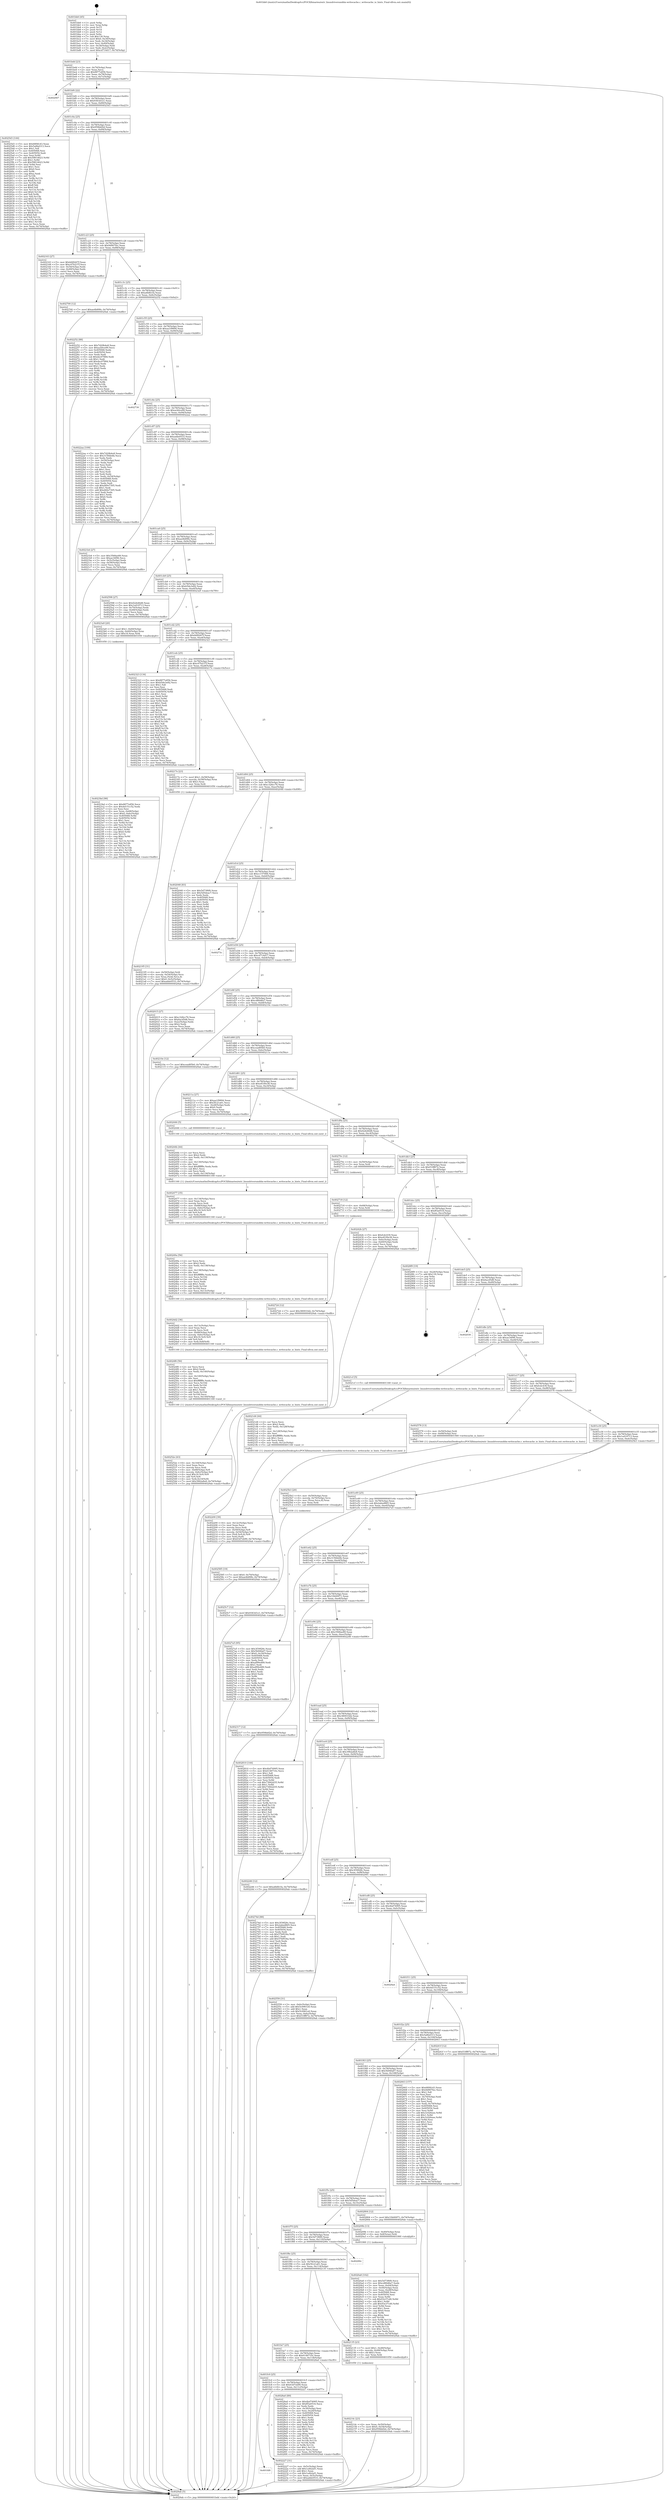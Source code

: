 digraph "0x401bb0" {
  label = "0x401bb0 (/mnt/c/Users/mathe/Desktop/tcc/POCII/binaries/extr_linuxdriversmddm-writecache.c_writecache_io_hints_Final-ollvm.out::main(0))"
  labelloc = "t"
  node[shape=record]

  Entry [label="",width=0.3,height=0.3,shape=circle,fillcolor=black,style=filled]
  "0x401bdd" [label="{
     0x401bdd [23]\l
     | [instrs]\l
     &nbsp;&nbsp;0x401bdd \<+3\>: mov -0x74(%rbp),%eax\l
     &nbsp;&nbsp;0x401be0 \<+2\>: mov %eax,%ecx\l
     &nbsp;&nbsp;0x401be2 \<+6\>: sub $0x8877e856,%ecx\l
     &nbsp;&nbsp;0x401be8 \<+3\>: mov %eax,-0x78(%rbp)\l
     &nbsp;&nbsp;0x401beb \<+3\>: mov %ecx,-0x7c(%rbp)\l
     &nbsp;&nbsp;0x401bee \<+6\>: je 0000000000402947 \<main+0xd97\>\l
  }"]
  "0x402947" [label="{
     0x402947\l
  }", style=dashed]
  "0x401bf4" [label="{
     0x401bf4 [22]\l
     | [instrs]\l
     &nbsp;&nbsp;0x401bf4 \<+5\>: jmp 0000000000401bf9 \<main+0x49\>\l
     &nbsp;&nbsp;0x401bf9 \<+3\>: mov -0x78(%rbp),%eax\l
     &nbsp;&nbsp;0x401bfc \<+5\>: sub $0x9363d1e1,%eax\l
     &nbsp;&nbsp;0x401c01 \<+3\>: mov %eax,-0x80(%rbp)\l
     &nbsp;&nbsp;0x401c04 \<+6\>: je 00000000004025d3 \<main+0xa23\>\l
  }"]
  Exit [label="",width=0.3,height=0.3,shape=circle,fillcolor=black,style=filled,peripheries=2]
  "0x4025d3" [label="{
     0x4025d3 [144]\l
     | [instrs]\l
     &nbsp;&nbsp;0x4025d3 \<+5\>: mov $0x68f4fc43,%eax\l
     &nbsp;&nbsp;0x4025d8 \<+5\>: mov $0x5a8bd313,%ecx\l
     &nbsp;&nbsp;0x4025dd \<+2\>: mov $0x1,%dl\l
     &nbsp;&nbsp;0x4025df \<+7\>: mov 0x405068,%esi\l
     &nbsp;&nbsp;0x4025e6 \<+7\>: mov 0x405054,%edi\l
     &nbsp;&nbsp;0x4025ed \<+3\>: mov %esi,%r8d\l
     &nbsp;&nbsp;0x4025f0 \<+7\>: add $0x59814623,%r8d\l
     &nbsp;&nbsp;0x4025f7 \<+4\>: sub $0x1,%r8d\l
     &nbsp;&nbsp;0x4025fb \<+7\>: sub $0x59814623,%r8d\l
     &nbsp;&nbsp;0x402602 \<+4\>: imul %r8d,%esi\l
     &nbsp;&nbsp;0x402606 \<+3\>: and $0x1,%esi\l
     &nbsp;&nbsp;0x402609 \<+3\>: cmp $0x0,%esi\l
     &nbsp;&nbsp;0x40260c \<+4\>: sete %r9b\l
     &nbsp;&nbsp;0x402610 \<+3\>: cmp $0xa,%edi\l
     &nbsp;&nbsp;0x402613 \<+4\>: setl %r10b\l
     &nbsp;&nbsp;0x402617 \<+3\>: mov %r9b,%r11b\l
     &nbsp;&nbsp;0x40261a \<+4\>: xor $0xff,%r11b\l
     &nbsp;&nbsp;0x40261e \<+3\>: mov %r10b,%bl\l
     &nbsp;&nbsp;0x402621 \<+3\>: xor $0xff,%bl\l
     &nbsp;&nbsp;0x402624 \<+3\>: xor $0x0,%dl\l
     &nbsp;&nbsp;0x402627 \<+3\>: mov %r11b,%r14b\l
     &nbsp;&nbsp;0x40262a \<+4\>: and $0x0,%r14b\l
     &nbsp;&nbsp;0x40262e \<+3\>: and %dl,%r9b\l
     &nbsp;&nbsp;0x402631 \<+3\>: mov %bl,%r15b\l
     &nbsp;&nbsp;0x402634 \<+4\>: and $0x0,%r15b\l
     &nbsp;&nbsp;0x402638 \<+3\>: and %dl,%r10b\l
     &nbsp;&nbsp;0x40263b \<+3\>: or %r9b,%r14b\l
     &nbsp;&nbsp;0x40263e \<+3\>: or %r10b,%r15b\l
     &nbsp;&nbsp;0x402641 \<+3\>: xor %r15b,%r14b\l
     &nbsp;&nbsp;0x402644 \<+3\>: or %bl,%r11b\l
     &nbsp;&nbsp;0x402647 \<+4\>: xor $0xff,%r11b\l
     &nbsp;&nbsp;0x40264b \<+3\>: or $0x0,%dl\l
     &nbsp;&nbsp;0x40264e \<+3\>: and %dl,%r11b\l
     &nbsp;&nbsp;0x402651 \<+3\>: or %r11b,%r14b\l
     &nbsp;&nbsp;0x402654 \<+4\>: test $0x1,%r14b\l
     &nbsp;&nbsp;0x402658 \<+3\>: cmovne %ecx,%eax\l
     &nbsp;&nbsp;0x40265b \<+3\>: mov %eax,-0x74(%rbp)\l
     &nbsp;&nbsp;0x40265e \<+5\>: jmp 00000000004029ab \<main+0xdfb\>\l
  }"]
  "0x401c0a" [label="{
     0x401c0a [25]\l
     | [instrs]\l
     &nbsp;&nbsp;0x401c0a \<+5\>: jmp 0000000000401c0f \<main+0x5f\>\l
     &nbsp;&nbsp;0x401c0f \<+3\>: mov -0x78(%rbp),%eax\l
     &nbsp;&nbsp;0x401c12 \<+5\>: sub $0x959bbf2d,%eax\l
     &nbsp;&nbsp;0x401c17 \<+6\>: mov %eax,-0x84(%rbp)\l
     &nbsp;&nbsp;0x401c1d \<+6\>: je 0000000000402163 \<main+0x5b3\>\l
  }"]
  "0x402724" [label="{
     0x402724 [12]\l
     | [instrs]\l
     &nbsp;&nbsp;0x402724 \<+7\>: movl $0x380933d2,-0x74(%rbp)\l
     &nbsp;&nbsp;0x40272b \<+5\>: jmp 00000000004029ab \<main+0xdfb\>\l
  }"]
  "0x402163" [label="{
     0x402163 [27]\l
     | [instrs]\l
     &nbsp;&nbsp;0x402163 \<+5\>: mov $0xbfd9267f,%eax\l
     &nbsp;&nbsp;0x402168 \<+5\>: mov $0xc07b237f,%ecx\l
     &nbsp;&nbsp;0x40216d \<+3\>: mov -0x54(%rbp),%edx\l
     &nbsp;&nbsp;0x402170 \<+3\>: cmp -0x48(%rbp),%edx\l
     &nbsp;&nbsp;0x402173 \<+3\>: cmovl %ecx,%eax\l
     &nbsp;&nbsp;0x402176 \<+3\>: mov %eax,-0x74(%rbp)\l
     &nbsp;&nbsp;0x402179 \<+5\>: jmp 00000000004029ab \<main+0xdfb\>\l
  }"]
  "0x401c23" [label="{
     0x401c23 [25]\l
     | [instrs]\l
     &nbsp;&nbsp;0x401c23 \<+5\>: jmp 0000000000401c28 \<main+0x78\>\l
     &nbsp;&nbsp;0x401c28 \<+3\>: mov -0x78(%rbp),%eax\l
     &nbsp;&nbsp;0x401c2b \<+5\>: sub $0x9d907fec,%eax\l
     &nbsp;&nbsp;0x401c30 \<+6\>: mov %eax,-0x88(%rbp)\l
     &nbsp;&nbsp;0x401c36 \<+6\>: je 0000000000402700 \<main+0xb50\>\l
  }"]
  "0x402718" [label="{
     0x402718 [12]\l
     | [instrs]\l
     &nbsp;&nbsp;0x402718 \<+4\>: mov -0x68(%rbp),%rax\l
     &nbsp;&nbsp;0x40271c \<+3\>: mov %rax,%rdi\l
     &nbsp;&nbsp;0x40271f \<+5\>: call 0000000000401030 \<free@plt\>\l
     | [calls]\l
     &nbsp;&nbsp;0x401030 \{1\} (unknown)\l
  }"]
  "0x402700" [label="{
     0x402700 [12]\l
     | [instrs]\l
     &nbsp;&nbsp;0x402700 \<+7\>: movl $0xae4b89fe,-0x74(%rbp)\l
     &nbsp;&nbsp;0x402707 \<+5\>: jmp 00000000004029ab \<main+0xdfb\>\l
  }"]
  "0x401c3c" [label="{
     0x401c3c [25]\l
     | [instrs]\l
     &nbsp;&nbsp;0x401c3c \<+5\>: jmp 0000000000401c41 \<main+0x91\>\l
     &nbsp;&nbsp;0x401c41 \<+3\>: mov -0x78(%rbp),%eax\l
     &nbsp;&nbsp;0x401c44 \<+5\>: sub $0xa6bfb1fa,%eax\l
     &nbsp;&nbsp;0x401c49 \<+6\>: mov %eax,-0x8c(%rbp)\l
     &nbsp;&nbsp;0x401c4f \<+6\>: je 0000000000402252 \<main+0x6a2\>\l
  }"]
  "0x4025c7" [label="{
     0x4025c7 [12]\l
     | [instrs]\l
     &nbsp;&nbsp;0x4025c7 \<+7\>: movl $0x9363d1e1,-0x74(%rbp)\l
     &nbsp;&nbsp;0x4025ce \<+5\>: jmp 00000000004029ab \<main+0xdfb\>\l
  }"]
  "0x402252" [label="{
     0x402252 [88]\l
     | [instrs]\l
     &nbsp;&nbsp;0x402252 \<+5\>: mov $0x7d29b4e8,%eax\l
     &nbsp;&nbsp;0x402257 \<+5\>: mov $0xacb0ce99,%ecx\l
     &nbsp;&nbsp;0x40225c \<+7\>: mov 0x405068,%edx\l
     &nbsp;&nbsp;0x402263 \<+7\>: mov 0x405054,%esi\l
     &nbsp;&nbsp;0x40226a \<+2\>: mov %edx,%edi\l
     &nbsp;&nbsp;0x40226c \<+6\>: sub $0xdec07884,%edi\l
     &nbsp;&nbsp;0x402272 \<+3\>: sub $0x1,%edi\l
     &nbsp;&nbsp;0x402275 \<+6\>: add $0xdec07884,%edi\l
     &nbsp;&nbsp;0x40227b \<+3\>: imul %edi,%edx\l
     &nbsp;&nbsp;0x40227e \<+3\>: and $0x1,%edx\l
     &nbsp;&nbsp;0x402281 \<+3\>: cmp $0x0,%edx\l
     &nbsp;&nbsp;0x402284 \<+4\>: sete %r8b\l
     &nbsp;&nbsp;0x402288 \<+3\>: cmp $0xa,%esi\l
     &nbsp;&nbsp;0x40228b \<+4\>: setl %r9b\l
     &nbsp;&nbsp;0x40228f \<+3\>: mov %r8b,%r10b\l
     &nbsp;&nbsp;0x402292 \<+3\>: and %r9b,%r10b\l
     &nbsp;&nbsp;0x402295 \<+3\>: xor %r9b,%r8b\l
     &nbsp;&nbsp;0x402298 \<+3\>: or %r8b,%r10b\l
     &nbsp;&nbsp;0x40229b \<+4\>: test $0x1,%r10b\l
     &nbsp;&nbsp;0x40229f \<+3\>: cmovne %ecx,%eax\l
     &nbsp;&nbsp;0x4022a2 \<+3\>: mov %eax,-0x74(%rbp)\l
     &nbsp;&nbsp;0x4022a5 \<+5\>: jmp 00000000004029ab \<main+0xdfb\>\l
  }"]
  "0x401c55" [label="{
     0x401c55 [25]\l
     | [instrs]\l
     &nbsp;&nbsp;0x401c55 \<+5\>: jmp 0000000000401c5a \<main+0xaa\>\l
     &nbsp;&nbsp;0x401c5a \<+3\>: mov -0x78(%rbp),%eax\l
     &nbsp;&nbsp;0x401c5d \<+5\>: sub $0xaa1f9894,%eax\l
     &nbsp;&nbsp;0x401c62 \<+6\>: mov %eax,-0x90(%rbp)\l
     &nbsp;&nbsp;0x401c68 \<+6\>: je 0000000000402730 \<main+0xb80\>\l
  }"]
  "0x402585" [label="{
     0x402585 [19]\l
     | [instrs]\l
     &nbsp;&nbsp;0x402585 \<+7\>: movl $0x0,-0x70(%rbp)\l
     &nbsp;&nbsp;0x40258c \<+7\>: movl $0xae4b89fe,-0x74(%rbp)\l
     &nbsp;&nbsp;0x402593 \<+5\>: jmp 00000000004029ab \<main+0xdfb\>\l
  }"]
  "0x402730" [label="{
     0x402730\l
  }", style=dashed]
  "0x401c6e" [label="{
     0x401c6e [25]\l
     | [instrs]\l
     &nbsp;&nbsp;0x401c6e \<+5\>: jmp 0000000000401c73 \<main+0xc3\>\l
     &nbsp;&nbsp;0x401c73 \<+3\>: mov -0x78(%rbp),%eax\l
     &nbsp;&nbsp;0x401c76 \<+5\>: sub $0xacb0ce99,%eax\l
     &nbsp;&nbsp;0x401c7b \<+6\>: mov %eax,-0x94(%rbp)\l
     &nbsp;&nbsp;0x401c81 \<+6\>: je 00000000004022aa \<main+0x6fa\>\l
  }"]
  "0x40252e" [label="{
     0x40252e [43]\l
     | [instrs]\l
     &nbsp;&nbsp;0x40252e \<+6\>: mov -0x144(%rbp),%ecx\l
     &nbsp;&nbsp;0x402534 \<+3\>: imul %eax,%ecx\l
     &nbsp;&nbsp;0x402537 \<+3\>: movslq %ecx,%rdi\l
     &nbsp;&nbsp;0x40253a \<+4\>: mov -0x68(%rbp),%r8\l
     &nbsp;&nbsp;0x40253e \<+4\>: movslq -0x6c(%rbp),%r9\l
     &nbsp;&nbsp;0x402542 \<+4\>: imul $0x18,%r9,%r9\l
     &nbsp;&nbsp;0x402546 \<+3\>: add %r9,%r8\l
     &nbsp;&nbsp;0x402549 \<+4\>: mov %rdi,0x10(%r8)\l
     &nbsp;&nbsp;0x40254d \<+7\>: movl $0x3962a8e8,-0x74(%rbp)\l
     &nbsp;&nbsp;0x402554 \<+5\>: jmp 00000000004029ab \<main+0xdfb\>\l
  }"]
  "0x4022aa" [label="{
     0x4022aa [109]\l
     | [instrs]\l
     &nbsp;&nbsp;0x4022aa \<+5\>: mov $0x7d29b4e8,%eax\l
     &nbsp;&nbsp;0x4022af \<+5\>: mov $0x3156bb4b,%ecx\l
     &nbsp;&nbsp;0x4022b4 \<+2\>: xor %edx,%edx\l
     &nbsp;&nbsp;0x4022b6 \<+3\>: mov -0x54(%rbp),%esi\l
     &nbsp;&nbsp;0x4022b9 \<+2\>: mov %edx,%edi\l
     &nbsp;&nbsp;0x4022bb \<+2\>: sub %esi,%edi\l
     &nbsp;&nbsp;0x4022bd \<+2\>: mov %edx,%esi\l
     &nbsp;&nbsp;0x4022bf \<+3\>: sub $0x1,%esi\l
     &nbsp;&nbsp;0x4022c2 \<+2\>: add %esi,%edi\l
     &nbsp;&nbsp;0x4022c4 \<+2\>: sub %edi,%edx\l
     &nbsp;&nbsp;0x4022c6 \<+3\>: mov %edx,-0x54(%rbp)\l
     &nbsp;&nbsp;0x4022c9 \<+7\>: mov 0x405068,%edx\l
     &nbsp;&nbsp;0x4022d0 \<+7\>: mov 0x405054,%esi\l
     &nbsp;&nbsp;0x4022d7 \<+2\>: mov %edx,%edi\l
     &nbsp;&nbsp;0x4022d9 \<+6\>: sub $0xd40e7305,%edi\l
     &nbsp;&nbsp;0x4022df \<+3\>: sub $0x1,%edi\l
     &nbsp;&nbsp;0x4022e2 \<+6\>: add $0xd40e7305,%edi\l
     &nbsp;&nbsp;0x4022e8 \<+3\>: imul %edi,%edx\l
     &nbsp;&nbsp;0x4022eb \<+3\>: and $0x1,%edx\l
     &nbsp;&nbsp;0x4022ee \<+3\>: cmp $0x0,%edx\l
     &nbsp;&nbsp;0x4022f1 \<+4\>: sete %r8b\l
     &nbsp;&nbsp;0x4022f5 \<+3\>: cmp $0xa,%esi\l
     &nbsp;&nbsp;0x4022f8 \<+4\>: setl %r9b\l
     &nbsp;&nbsp;0x4022fc \<+3\>: mov %r8b,%r10b\l
     &nbsp;&nbsp;0x4022ff \<+3\>: and %r9b,%r10b\l
     &nbsp;&nbsp;0x402302 \<+3\>: xor %r9b,%r8b\l
     &nbsp;&nbsp;0x402305 \<+3\>: or %r8b,%r10b\l
     &nbsp;&nbsp;0x402308 \<+4\>: test $0x1,%r10b\l
     &nbsp;&nbsp;0x40230c \<+3\>: cmovne %ecx,%eax\l
     &nbsp;&nbsp;0x40230f \<+3\>: mov %eax,-0x74(%rbp)\l
     &nbsp;&nbsp;0x402312 \<+5\>: jmp 00000000004029ab \<main+0xdfb\>\l
  }"]
  "0x401c87" [label="{
     0x401c87 [25]\l
     | [instrs]\l
     &nbsp;&nbsp;0x401c87 \<+5\>: jmp 0000000000401c8c \<main+0xdc\>\l
     &nbsp;&nbsp;0x401c8c \<+3\>: mov -0x78(%rbp),%eax\l
     &nbsp;&nbsp;0x401c8f \<+5\>: sub $0xadde0533,%eax\l
     &nbsp;&nbsp;0x401c94 \<+6\>: mov %eax,-0x98(%rbp)\l
     &nbsp;&nbsp;0x401c9a \<+6\>: je 00000000004021b4 \<main+0x604\>\l
  }"]
  "0x4024f6" [label="{
     0x4024f6 [56]\l
     | [instrs]\l
     &nbsp;&nbsp;0x4024f6 \<+2\>: xor %ecx,%ecx\l
     &nbsp;&nbsp;0x4024f8 \<+5\>: mov $0x2,%edx\l
     &nbsp;&nbsp;0x4024fd \<+6\>: mov %edx,-0x140(%rbp)\l
     &nbsp;&nbsp;0x402503 \<+1\>: cltd\l
     &nbsp;&nbsp;0x402504 \<+6\>: mov -0x140(%rbp),%esi\l
     &nbsp;&nbsp;0x40250a \<+2\>: idiv %esi\l
     &nbsp;&nbsp;0x40250c \<+6\>: imul $0xfffffffe,%edx,%edx\l
     &nbsp;&nbsp;0x402512 \<+3\>: mov %ecx,%r10d\l
     &nbsp;&nbsp;0x402515 \<+3\>: sub %edx,%r10d\l
     &nbsp;&nbsp;0x402518 \<+2\>: mov %ecx,%edx\l
     &nbsp;&nbsp;0x40251a \<+3\>: sub $0x1,%edx\l
     &nbsp;&nbsp;0x40251d \<+3\>: add %edx,%r10d\l
     &nbsp;&nbsp;0x402520 \<+3\>: sub %r10d,%ecx\l
     &nbsp;&nbsp;0x402523 \<+6\>: mov %ecx,-0x144(%rbp)\l
     &nbsp;&nbsp;0x402529 \<+5\>: call 0000000000401160 \<next_i\>\l
     | [calls]\l
     &nbsp;&nbsp;0x401160 \{1\} (/mnt/c/Users/mathe/Desktop/tcc/POCII/binaries/extr_linuxdriversmddm-writecache.c_writecache_io_hints_Final-ollvm.out::next_i)\l
  }"]
  "0x4021b4" [label="{
     0x4021b4 [27]\l
     | [instrs]\l
     &nbsp;&nbsp;0x4021b4 \<+5\>: mov $0x3568ae89,%eax\l
     &nbsp;&nbsp;0x4021b9 \<+5\>: mov $0xae34f96,%ecx\l
     &nbsp;&nbsp;0x4021be \<+3\>: mov -0x5c(%rbp),%edx\l
     &nbsp;&nbsp;0x4021c1 \<+3\>: cmp -0x58(%rbp),%edx\l
     &nbsp;&nbsp;0x4021c4 \<+3\>: cmovl %ecx,%eax\l
     &nbsp;&nbsp;0x4021c7 \<+3\>: mov %eax,-0x74(%rbp)\l
     &nbsp;&nbsp;0x4021ca \<+5\>: jmp 00000000004029ab \<main+0xdfb\>\l
  }"]
  "0x401ca0" [label="{
     0x401ca0 [25]\l
     | [instrs]\l
     &nbsp;&nbsp;0x401ca0 \<+5\>: jmp 0000000000401ca5 \<main+0xf5\>\l
     &nbsp;&nbsp;0x401ca5 \<+3\>: mov -0x78(%rbp),%eax\l
     &nbsp;&nbsp;0x401ca8 \<+5\>: sub $0xae4b89fe,%eax\l
     &nbsp;&nbsp;0x401cad \<+6\>: mov %eax,-0x9c(%rbp)\l
     &nbsp;&nbsp;0x401cb3 \<+6\>: je 0000000000402598 \<main+0x9e8\>\l
  }"]
  "0x4024d2" [label="{
     0x4024d2 [36]\l
     | [instrs]\l
     &nbsp;&nbsp;0x4024d2 \<+6\>: mov -0x13c(%rbp),%ecx\l
     &nbsp;&nbsp;0x4024d8 \<+3\>: imul %eax,%ecx\l
     &nbsp;&nbsp;0x4024db \<+3\>: movslq %ecx,%rdi\l
     &nbsp;&nbsp;0x4024de \<+4\>: mov -0x68(%rbp),%r8\l
     &nbsp;&nbsp;0x4024e2 \<+4\>: movslq -0x6c(%rbp),%r9\l
     &nbsp;&nbsp;0x4024e6 \<+4\>: imul $0x18,%r9,%r9\l
     &nbsp;&nbsp;0x4024ea \<+3\>: add %r9,%r8\l
     &nbsp;&nbsp;0x4024ed \<+4\>: mov %rdi,0x8(%r8)\l
     &nbsp;&nbsp;0x4024f1 \<+5\>: call 0000000000401160 \<next_i\>\l
     | [calls]\l
     &nbsp;&nbsp;0x401160 \{1\} (/mnt/c/Users/mathe/Desktop/tcc/POCII/binaries/extr_linuxdriversmddm-writecache.c_writecache_io_hints_Final-ollvm.out::next_i)\l
  }"]
  "0x402598" [label="{
     0x402598 [27]\l
     | [instrs]\l
     &nbsp;&nbsp;0x402598 \<+5\>: mov $0xf22b46d8,%eax\l
     &nbsp;&nbsp;0x40259d \<+5\>: mov $0x1ed19713,%ecx\l
     &nbsp;&nbsp;0x4025a2 \<+3\>: mov -0x70(%rbp),%edx\l
     &nbsp;&nbsp;0x4025a5 \<+3\>: cmp -0x48(%rbp),%edx\l
     &nbsp;&nbsp;0x4025a8 \<+3\>: cmovl %ecx,%eax\l
     &nbsp;&nbsp;0x4025ab \<+3\>: mov %eax,-0x74(%rbp)\l
     &nbsp;&nbsp;0x4025ae \<+5\>: jmp 00000000004029ab \<main+0xdfb\>\l
  }"]
  "0x401cb9" [label="{
     0x401cb9 [25]\l
     | [instrs]\l
     &nbsp;&nbsp;0x401cb9 \<+5\>: jmp 0000000000401cbe \<main+0x10e\>\l
     &nbsp;&nbsp;0x401cbe \<+3\>: mov -0x78(%rbp),%eax\l
     &nbsp;&nbsp;0x401cc1 \<+5\>: sub $0xb5de3e82,%eax\l
     &nbsp;&nbsp;0x401cc6 \<+6\>: mov %eax,-0xa0(%rbp)\l
     &nbsp;&nbsp;0x401ccc \<+6\>: je 00000000004023a9 \<main+0x7f9\>\l
  }"]
  "0x40249a" [label="{
     0x40249a [56]\l
     | [instrs]\l
     &nbsp;&nbsp;0x40249a \<+2\>: xor %ecx,%ecx\l
     &nbsp;&nbsp;0x40249c \<+5\>: mov $0x2,%edx\l
     &nbsp;&nbsp;0x4024a1 \<+6\>: mov %edx,-0x138(%rbp)\l
     &nbsp;&nbsp;0x4024a7 \<+1\>: cltd\l
     &nbsp;&nbsp;0x4024a8 \<+6\>: mov -0x138(%rbp),%esi\l
     &nbsp;&nbsp;0x4024ae \<+2\>: idiv %esi\l
     &nbsp;&nbsp;0x4024b0 \<+6\>: imul $0xfffffffe,%edx,%edx\l
     &nbsp;&nbsp;0x4024b6 \<+3\>: mov %ecx,%r10d\l
     &nbsp;&nbsp;0x4024b9 \<+3\>: sub %edx,%r10d\l
     &nbsp;&nbsp;0x4024bc \<+2\>: mov %ecx,%edx\l
     &nbsp;&nbsp;0x4024be \<+3\>: sub $0x1,%edx\l
     &nbsp;&nbsp;0x4024c1 \<+3\>: add %edx,%r10d\l
     &nbsp;&nbsp;0x4024c4 \<+3\>: sub %r10d,%ecx\l
     &nbsp;&nbsp;0x4024c7 \<+6\>: mov %ecx,-0x13c(%rbp)\l
     &nbsp;&nbsp;0x4024cd \<+5\>: call 0000000000401160 \<next_i\>\l
     | [calls]\l
     &nbsp;&nbsp;0x401160 \{1\} (/mnt/c/Users/mathe/Desktop/tcc/POCII/binaries/extr_linuxdriversmddm-writecache.c_writecache_io_hints_Final-ollvm.out::next_i)\l
  }"]
  "0x4023a9" [label="{
     0x4023a9 [20]\l
     | [instrs]\l
     &nbsp;&nbsp;0x4023a9 \<+7\>: movl $0x1,-0x60(%rbp)\l
     &nbsp;&nbsp;0x4023b0 \<+4\>: movslq -0x60(%rbp),%rax\l
     &nbsp;&nbsp;0x4023b4 \<+4\>: imul $0x18,%rax,%rdi\l
     &nbsp;&nbsp;0x4023b8 \<+5\>: call 0000000000401050 \<malloc@plt\>\l
     | [calls]\l
     &nbsp;&nbsp;0x401050 \{1\} (unknown)\l
  }"]
  "0x401cd2" [label="{
     0x401cd2 [25]\l
     | [instrs]\l
     &nbsp;&nbsp;0x401cd2 \<+5\>: jmp 0000000000401cd7 \<main+0x127\>\l
     &nbsp;&nbsp;0x401cd7 \<+3\>: mov -0x78(%rbp),%eax\l
     &nbsp;&nbsp;0x401cda \<+5\>: sub $0xbfd9267f,%eax\l
     &nbsp;&nbsp;0x401cdf \<+6\>: mov %eax,-0xa4(%rbp)\l
     &nbsp;&nbsp;0x401ce5 \<+6\>: je 0000000000402323 \<main+0x773\>\l
  }"]
  "0x402477" [label="{
     0x402477 [35]\l
     | [instrs]\l
     &nbsp;&nbsp;0x402477 \<+6\>: mov -0x134(%rbp),%ecx\l
     &nbsp;&nbsp;0x40247d \<+3\>: imul %eax,%ecx\l
     &nbsp;&nbsp;0x402480 \<+3\>: movslq %ecx,%rdi\l
     &nbsp;&nbsp;0x402483 \<+4\>: mov -0x68(%rbp),%r8\l
     &nbsp;&nbsp;0x402487 \<+4\>: movslq -0x6c(%rbp),%r9\l
     &nbsp;&nbsp;0x40248b \<+4\>: imul $0x18,%r9,%r9\l
     &nbsp;&nbsp;0x40248f \<+3\>: add %r9,%r8\l
     &nbsp;&nbsp;0x402492 \<+3\>: mov %rdi,(%r8)\l
     &nbsp;&nbsp;0x402495 \<+5\>: call 0000000000401160 \<next_i\>\l
     | [calls]\l
     &nbsp;&nbsp;0x401160 \{1\} (/mnt/c/Users/mathe/Desktop/tcc/POCII/binaries/extr_linuxdriversmddm-writecache.c_writecache_io_hints_Final-ollvm.out::next_i)\l
  }"]
  "0x402323" [label="{
     0x402323 [134]\l
     | [instrs]\l
     &nbsp;&nbsp;0x402323 \<+5\>: mov $0x8877e856,%eax\l
     &nbsp;&nbsp;0x402328 \<+5\>: mov $0xb5de3e82,%ecx\l
     &nbsp;&nbsp;0x40232d \<+2\>: mov $0x1,%dl\l
     &nbsp;&nbsp;0x40232f \<+2\>: xor %esi,%esi\l
     &nbsp;&nbsp;0x402331 \<+7\>: mov 0x405068,%edi\l
     &nbsp;&nbsp;0x402338 \<+8\>: mov 0x405054,%r8d\l
     &nbsp;&nbsp;0x402340 \<+3\>: sub $0x1,%esi\l
     &nbsp;&nbsp;0x402343 \<+3\>: mov %edi,%r9d\l
     &nbsp;&nbsp;0x402346 \<+3\>: add %esi,%r9d\l
     &nbsp;&nbsp;0x402349 \<+4\>: imul %r9d,%edi\l
     &nbsp;&nbsp;0x40234d \<+3\>: and $0x1,%edi\l
     &nbsp;&nbsp;0x402350 \<+3\>: cmp $0x0,%edi\l
     &nbsp;&nbsp;0x402353 \<+4\>: sete %r10b\l
     &nbsp;&nbsp;0x402357 \<+4\>: cmp $0xa,%r8d\l
     &nbsp;&nbsp;0x40235b \<+4\>: setl %r11b\l
     &nbsp;&nbsp;0x40235f \<+3\>: mov %r10b,%bl\l
     &nbsp;&nbsp;0x402362 \<+3\>: xor $0xff,%bl\l
     &nbsp;&nbsp;0x402365 \<+3\>: mov %r11b,%r14b\l
     &nbsp;&nbsp;0x402368 \<+4\>: xor $0xff,%r14b\l
     &nbsp;&nbsp;0x40236c \<+3\>: xor $0x1,%dl\l
     &nbsp;&nbsp;0x40236f \<+3\>: mov %bl,%r15b\l
     &nbsp;&nbsp;0x402372 \<+4\>: and $0xff,%r15b\l
     &nbsp;&nbsp;0x402376 \<+3\>: and %dl,%r10b\l
     &nbsp;&nbsp;0x402379 \<+3\>: mov %r14b,%r12b\l
     &nbsp;&nbsp;0x40237c \<+4\>: and $0xff,%r12b\l
     &nbsp;&nbsp;0x402380 \<+3\>: and %dl,%r11b\l
     &nbsp;&nbsp;0x402383 \<+3\>: or %r10b,%r15b\l
     &nbsp;&nbsp;0x402386 \<+3\>: or %r11b,%r12b\l
     &nbsp;&nbsp;0x402389 \<+3\>: xor %r12b,%r15b\l
     &nbsp;&nbsp;0x40238c \<+3\>: or %r14b,%bl\l
     &nbsp;&nbsp;0x40238f \<+3\>: xor $0xff,%bl\l
     &nbsp;&nbsp;0x402392 \<+3\>: or $0x1,%dl\l
     &nbsp;&nbsp;0x402395 \<+2\>: and %dl,%bl\l
     &nbsp;&nbsp;0x402397 \<+3\>: or %bl,%r15b\l
     &nbsp;&nbsp;0x40239a \<+4\>: test $0x1,%r15b\l
     &nbsp;&nbsp;0x40239e \<+3\>: cmovne %ecx,%eax\l
     &nbsp;&nbsp;0x4023a1 \<+3\>: mov %eax,-0x74(%rbp)\l
     &nbsp;&nbsp;0x4023a4 \<+5\>: jmp 00000000004029ab \<main+0xdfb\>\l
  }"]
  "0x401ceb" [label="{
     0x401ceb [25]\l
     | [instrs]\l
     &nbsp;&nbsp;0x401ceb \<+5\>: jmp 0000000000401cf0 \<main+0x140\>\l
     &nbsp;&nbsp;0x401cf0 \<+3\>: mov -0x78(%rbp),%eax\l
     &nbsp;&nbsp;0x401cf3 \<+5\>: sub $0xc07b237f,%eax\l
     &nbsp;&nbsp;0x401cf8 \<+6\>: mov %eax,-0xa8(%rbp)\l
     &nbsp;&nbsp;0x401cfe \<+6\>: je 000000000040217e \<main+0x5ce\>\l
  }"]
  "0x40244b" [label="{
     0x40244b [44]\l
     | [instrs]\l
     &nbsp;&nbsp;0x40244b \<+2\>: xor %ecx,%ecx\l
     &nbsp;&nbsp;0x40244d \<+5\>: mov $0x2,%edx\l
     &nbsp;&nbsp;0x402452 \<+6\>: mov %edx,-0x130(%rbp)\l
     &nbsp;&nbsp;0x402458 \<+1\>: cltd\l
     &nbsp;&nbsp;0x402459 \<+6\>: mov -0x130(%rbp),%esi\l
     &nbsp;&nbsp;0x40245f \<+2\>: idiv %esi\l
     &nbsp;&nbsp;0x402461 \<+6\>: imul $0xfffffffe,%edx,%edx\l
     &nbsp;&nbsp;0x402467 \<+3\>: sub $0x1,%ecx\l
     &nbsp;&nbsp;0x40246a \<+2\>: sub %ecx,%edx\l
     &nbsp;&nbsp;0x40246c \<+6\>: mov %edx,-0x134(%rbp)\l
     &nbsp;&nbsp;0x402472 \<+5\>: call 0000000000401160 \<next_i\>\l
     | [calls]\l
     &nbsp;&nbsp;0x401160 \{1\} (/mnt/c/Users/mathe/Desktop/tcc/POCII/binaries/extr_linuxdriversmddm-writecache.c_writecache_io_hints_Final-ollvm.out::next_i)\l
  }"]
  "0x40217e" [label="{
     0x40217e [23]\l
     | [instrs]\l
     &nbsp;&nbsp;0x40217e \<+7\>: movl $0x1,-0x58(%rbp)\l
     &nbsp;&nbsp;0x402185 \<+4\>: movslq -0x58(%rbp),%rax\l
     &nbsp;&nbsp;0x402189 \<+4\>: shl $0x3,%rax\l
     &nbsp;&nbsp;0x40218d \<+3\>: mov %rax,%rdi\l
     &nbsp;&nbsp;0x402190 \<+5\>: call 0000000000401050 \<malloc@plt\>\l
     | [calls]\l
     &nbsp;&nbsp;0x401050 \{1\} (unknown)\l
  }"]
  "0x401d04" [label="{
     0x401d04 [25]\l
     | [instrs]\l
     &nbsp;&nbsp;0x401d04 \<+5\>: jmp 0000000000401d09 \<main+0x159\>\l
     &nbsp;&nbsp;0x401d09 \<+3\>: mov -0x78(%rbp),%eax\l
     &nbsp;&nbsp;0x401d0c \<+5\>: sub $0xc328cc76,%eax\l
     &nbsp;&nbsp;0x401d11 \<+6\>: mov %eax,-0xac(%rbp)\l
     &nbsp;&nbsp;0x401d17 \<+6\>: je 0000000000402048 \<main+0x498\>\l
  }"]
  "0x4023bd" [label="{
     0x4023bd [98]\l
     | [instrs]\l
     &nbsp;&nbsp;0x4023bd \<+5\>: mov $0x8877e856,%ecx\l
     &nbsp;&nbsp;0x4023c2 \<+5\>: mov $0x4d151c52,%edx\l
     &nbsp;&nbsp;0x4023c7 \<+2\>: xor %esi,%esi\l
     &nbsp;&nbsp;0x4023c9 \<+4\>: mov %rax,-0x68(%rbp)\l
     &nbsp;&nbsp;0x4023cd \<+7\>: movl $0x0,-0x6c(%rbp)\l
     &nbsp;&nbsp;0x4023d4 \<+8\>: mov 0x405068,%r8d\l
     &nbsp;&nbsp;0x4023dc \<+8\>: mov 0x405054,%r9d\l
     &nbsp;&nbsp;0x4023e4 \<+3\>: sub $0x1,%esi\l
     &nbsp;&nbsp;0x4023e7 \<+3\>: mov %r8d,%r10d\l
     &nbsp;&nbsp;0x4023ea \<+3\>: add %esi,%r10d\l
     &nbsp;&nbsp;0x4023ed \<+4\>: imul %r10d,%r8d\l
     &nbsp;&nbsp;0x4023f1 \<+4\>: and $0x1,%r8d\l
     &nbsp;&nbsp;0x4023f5 \<+4\>: cmp $0x0,%r8d\l
     &nbsp;&nbsp;0x4023f9 \<+4\>: sete %r11b\l
     &nbsp;&nbsp;0x4023fd \<+4\>: cmp $0xa,%r9d\l
     &nbsp;&nbsp;0x402401 \<+3\>: setl %bl\l
     &nbsp;&nbsp;0x402404 \<+3\>: mov %r11b,%r14b\l
     &nbsp;&nbsp;0x402407 \<+3\>: and %bl,%r14b\l
     &nbsp;&nbsp;0x40240a \<+3\>: xor %bl,%r11b\l
     &nbsp;&nbsp;0x40240d \<+3\>: or %r11b,%r14b\l
     &nbsp;&nbsp;0x402410 \<+4\>: test $0x1,%r14b\l
     &nbsp;&nbsp;0x402414 \<+3\>: cmovne %edx,%ecx\l
     &nbsp;&nbsp;0x402417 \<+3\>: mov %ecx,-0x74(%rbp)\l
     &nbsp;&nbsp;0x40241a \<+5\>: jmp 00000000004029ab \<main+0xdfb\>\l
  }"]
  "0x402048" [label="{
     0x402048 [83]\l
     | [instrs]\l
     &nbsp;&nbsp;0x402048 \<+5\>: mov $0x5d73f6f0,%eax\l
     &nbsp;&nbsp;0x40204d \<+5\>: mov $0x5d5deac7,%ecx\l
     &nbsp;&nbsp;0x402052 \<+2\>: xor %edx,%edx\l
     &nbsp;&nbsp;0x402054 \<+7\>: mov 0x405068,%esi\l
     &nbsp;&nbsp;0x40205b \<+7\>: mov 0x405054,%edi\l
     &nbsp;&nbsp;0x402062 \<+3\>: sub $0x1,%edx\l
     &nbsp;&nbsp;0x402065 \<+3\>: mov %esi,%r8d\l
     &nbsp;&nbsp;0x402068 \<+3\>: add %edx,%r8d\l
     &nbsp;&nbsp;0x40206b \<+4\>: imul %r8d,%esi\l
     &nbsp;&nbsp;0x40206f \<+3\>: and $0x1,%esi\l
     &nbsp;&nbsp;0x402072 \<+3\>: cmp $0x0,%esi\l
     &nbsp;&nbsp;0x402075 \<+4\>: sete %r9b\l
     &nbsp;&nbsp;0x402079 \<+3\>: cmp $0xa,%edi\l
     &nbsp;&nbsp;0x40207c \<+4\>: setl %r10b\l
     &nbsp;&nbsp;0x402080 \<+3\>: mov %r9b,%r11b\l
     &nbsp;&nbsp;0x402083 \<+3\>: and %r10b,%r11b\l
     &nbsp;&nbsp;0x402086 \<+3\>: xor %r10b,%r9b\l
     &nbsp;&nbsp;0x402089 \<+3\>: or %r9b,%r11b\l
     &nbsp;&nbsp;0x40208c \<+4\>: test $0x1,%r11b\l
     &nbsp;&nbsp;0x402090 \<+3\>: cmovne %ecx,%eax\l
     &nbsp;&nbsp;0x402093 \<+3\>: mov %eax,-0x74(%rbp)\l
     &nbsp;&nbsp;0x402096 \<+5\>: jmp 00000000004029ab \<main+0xdfb\>\l
  }"]
  "0x401d1d" [label="{
     0x401d1d [25]\l
     | [instrs]\l
     &nbsp;&nbsp;0x401d1d \<+5\>: jmp 0000000000401d22 \<main+0x172\>\l
     &nbsp;&nbsp;0x401d22 \<+3\>: mov -0x78(%rbp),%eax\l
     &nbsp;&nbsp;0x401d25 \<+5\>: sub $0xcc157066,%eax\l
     &nbsp;&nbsp;0x401d2a \<+6\>: mov %eax,-0xb0(%rbp)\l
     &nbsp;&nbsp;0x401d30 \<+6\>: je 000000000040273c \<main+0xb8c\>\l
  }"]
  "0x401fd9" [label="{
     0x401fd9\l
  }", style=dashed]
  "0x40273c" [label="{
     0x40273c\l
  }", style=dashed]
  "0x401d36" [label="{
     0x401d36 [25]\l
     | [instrs]\l
     &nbsp;&nbsp;0x401d36 \<+5\>: jmp 0000000000401d3b \<main+0x18b\>\l
     &nbsp;&nbsp;0x401d3b \<+3\>: mov -0x78(%rbp),%eax\l
     &nbsp;&nbsp;0x401d3e \<+5\>: sub $0xcd714d17,%eax\l
     &nbsp;&nbsp;0x401d43 \<+6\>: mov %eax,-0xb4(%rbp)\l
     &nbsp;&nbsp;0x401d49 \<+6\>: je 0000000000402015 \<main+0x465\>\l
  }"]
  "0x402227" [label="{
     0x402227 [31]\l
     | [instrs]\l
     &nbsp;&nbsp;0x402227 \<+3\>: mov -0x5c(%rbp),%eax\l
     &nbsp;&nbsp;0x40222a \<+5\>: add $0x1a4b2af1,%eax\l
     &nbsp;&nbsp;0x40222f \<+3\>: add $0x1,%eax\l
     &nbsp;&nbsp;0x402232 \<+5\>: sub $0x1a4b2af1,%eax\l
     &nbsp;&nbsp;0x402237 \<+3\>: mov %eax,-0x5c(%rbp)\l
     &nbsp;&nbsp;0x40223a \<+7\>: movl $0xadde0533,-0x74(%rbp)\l
     &nbsp;&nbsp;0x402241 \<+5\>: jmp 00000000004029ab \<main+0xdfb\>\l
  }"]
  "0x402015" [label="{
     0x402015 [27]\l
     | [instrs]\l
     &nbsp;&nbsp;0x402015 \<+5\>: mov $0xc328cc76,%eax\l
     &nbsp;&nbsp;0x40201a \<+5\>: mov $0x6acd5d8,%ecx\l
     &nbsp;&nbsp;0x40201f \<+3\>: mov -0x2c(%rbp),%edx\l
     &nbsp;&nbsp;0x402022 \<+3\>: cmp $0x2,%edx\l
     &nbsp;&nbsp;0x402025 \<+3\>: cmovne %ecx,%eax\l
     &nbsp;&nbsp;0x402028 \<+3\>: mov %eax,-0x74(%rbp)\l
     &nbsp;&nbsp;0x40202b \<+5\>: jmp 00000000004029ab \<main+0xdfb\>\l
  }"]
  "0x401d4f" [label="{
     0x401d4f [25]\l
     | [instrs]\l
     &nbsp;&nbsp;0x401d4f \<+5\>: jmp 0000000000401d54 \<main+0x1a4\>\l
     &nbsp;&nbsp;0x401d54 \<+3\>: mov -0x78(%rbp),%eax\l
     &nbsp;&nbsp;0x401d57 \<+5\>: sub $0xcd80d6a7,%eax\l
     &nbsp;&nbsp;0x401d5c \<+6\>: mov %eax,-0xb8(%rbp)\l
     &nbsp;&nbsp;0x401d62 \<+6\>: je 000000000040210e \<main+0x55e\>\l
  }"]
  "0x4029ab" [label="{
     0x4029ab [5]\l
     | [instrs]\l
     &nbsp;&nbsp;0x4029ab \<+5\>: jmp 0000000000401bdd \<main+0x2d\>\l
  }"]
  "0x401bb0" [label="{
     0x401bb0 [45]\l
     | [instrs]\l
     &nbsp;&nbsp;0x401bb0 \<+1\>: push %rbp\l
     &nbsp;&nbsp;0x401bb1 \<+3\>: mov %rsp,%rbp\l
     &nbsp;&nbsp;0x401bb4 \<+2\>: push %r15\l
     &nbsp;&nbsp;0x401bb6 \<+2\>: push %r14\l
     &nbsp;&nbsp;0x401bb8 \<+2\>: push %r12\l
     &nbsp;&nbsp;0x401bba \<+1\>: push %rbx\l
     &nbsp;&nbsp;0x401bbb \<+7\>: sub $0x130,%rsp\l
     &nbsp;&nbsp;0x401bc2 \<+7\>: movl $0x0,-0x30(%rbp)\l
     &nbsp;&nbsp;0x401bc9 \<+3\>: mov %edi,-0x34(%rbp)\l
     &nbsp;&nbsp;0x401bcc \<+4\>: mov %rsi,-0x40(%rbp)\l
     &nbsp;&nbsp;0x401bd0 \<+3\>: mov -0x34(%rbp),%edi\l
     &nbsp;&nbsp;0x401bd3 \<+3\>: mov %edi,-0x2c(%rbp)\l
     &nbsp;&nbsp;0x401bd6 \<+7\>: movl $0xcd714d17,-0x74(%rbp)\l
  }"]
  "0x401fc0" [label="{
     0x401fc0 [25]\l
     | [instrs]\l
     &nbsp;&nbsp;0x401fc0 \<+5\>: jmp 0000000000401fc5 \<main+0x415\>\l
     &nbsp;&nbsp;0x401fc5 \<+3\>: mov -0x78(%rbp),%eax\l
     &nbsp;&nbsp;0x401fc8 \<+5\>: sub $0x63d7eb90,%eax\l
     &nbsp;&nbsp;0x401fcd \<+6\>: mov %eax,-0x11c(%rbp)\l
     &nbsp;&nbsp;0x401fd3 \<+6\>: je 0000000000402227 \<main+0x677\>\l
  }"]
  "0x40210e" [label="{
     0x40210e [12]\l
     | [instrs]\l
     &nbsp;&nbsp;0x40210e \<+7\>: movl $0xcead85b0,-0x74(%rbp)\l
     &nbsp;&nbsp;0x402115 \<+5\>: jmp 00000000004029ab \<main+0xdfb\>\l
  }"]
  "0x401d68" [label="{
     0x401d68 [25]\l
     | [instrs]\l
     &nbsp;&nbsp;0x401d68 \<+5\>: jmp 0000000000401d6d \<main+0x1bd\>\l
     &nbsp;&nbsp;0x401d6d \<+3\>: mov -0x78(%rbp),%eax\l
     &nbsp;&nbsp;0x401d70 \<+5\>: sub $0xcead85b0,%eax\l
     &nbsp;&nbsp;0x401d75 \<+6\>: mov %eax,-0xbc(%rbp)\l
     &nbsp;&nbsp;0x401d7b \<+6\>: je 000000000040211a \<main+0x56a\>\l
  }"]
  "0x4028a0" [label="{
     0x4028a0 [89]\l
     | [instrs]\l
     &nbsp;&nbsp;0x4028a0 \<+5\>: mov $0x4bd74995,%eax\l
     &nbsp;&nbsp;0x4028a5 \<+5\>: mov $0xff3a0516,%ecx\l
     &nbsp;&nbsp;0x4028aa \<+2\>: xor %edx,%edx\l
     &nbsp;&nbsp;0x4028ac \<+3\>: mov -0x30(%rbp),%esi\l
     &nbsp;&nbsp;0x4028af \<+3\>: mov %esi,-0x24(%rbp)\l
     &nbsp;&nbsp;0x4028b2 \<+7\>: mov 0x405068,%esi\l
     &nbsp;&nbsp;0x4028b9 \<+7\>: mov 0x405054,%edi\l
     &nbsp;&nbsp;0x4028c0 \<+3\>: sub $0x1,%edx\l
     &nbsp;&nbsp;0x4028c3 \<+3\>: mov %esi,%r8d\l
     &nbsp;&nbsp;0x4028c6 \<+3\>: add %edx,%r8d\l
     &nbsp;&nbsp;0x4028c9 \<+4\>: imul %r8d,%esi\l
     &nbsp;&nbsp;0x4028cd \<+3\>: and $0x1,%esi\l
     &nbsp;&nbsp;0x4028d0 \<+3\>: cmp $0x0,%esi\l
     &nbsp;&nbsp;0x4028d3 \<+4\>: sete %r9b\l
     &nbsp;&nbsp;0x4028d7 \<+3\>: cmp $0xa,%edi\l
     &nbsp;&nbsp;0x4028da \<+4\>: setl %r10b\l
     &nbsp;&nbsp;0x4028de \<+3\>: mov %r9b,%r11b\l
     &nbsp;&nbsp;0x4028e1 \<+3\>: and %r10b,%r11b\l
     &nbsp;&nbsp;0x4028e4 \<+3\>: xor %r10b,%r9b\l
     &nbsp;&nbsp;0x4028e7 \<+3\>: or %r9b,%r11b\l
     &nbsp;&nbsp;0x4028ea \<+4\>: test $0x1,%r11b\l
     &nbsp;&nbsp;0x4028ee \<+3\>: cmovne %ecx,%eax\l
     &nbsp;&nbsp;0x4028f1 \<+3\>: mov %eax,-0x74(%rbp)\l
     &nbsp;&nbsp;0x4028f4 \<+5\>: jmp 00000000004029ab \<main+0xdfb\>\l
  }"]
  "0x40211a" [label="{
     0x40211a [27]\l
     | [instrs]\l
     &nbsp;&nbsp;0x40211a \<+5\>: mov $0xaa1f9894,%eax\l
     &nbsp;&nbsp;0x40211f \<+5\>: mov $0x5fc21a61,%ecx\l
     &nbsp;&nbsp;0x402124 \<+3\>: mov -0x28(%rbp),%edx\l
     &nbsp;&nbsp;0x402127 \<+3\>: cmp $0x0,%edx\l
     &nbsp;&nbsp;0x40212a \<+3\>: cmove %ecx,%eax\l
     &nbsp;&nbsp;0x40212d \<+3\>: mov %eax,-0x74(%rbp)\l
     &nbsp;&nbsp;0x402130 \<+5\>: jmp 00000000004029ab \<main+0xdfb\>\l
  }"]
  "0x401d81" [label="{
     0x401d81 [25]\l
     | [instrs]\l
     &nbsp;&nbsp;0x401d81 \<+5\>: jmp 0000000000401d86 \<main+0x1d6\>\l
     &nbsp;&nbsp;0x401d86 \<+3\>: mov -0x78(%rbp),%eax\l
     &nbsp;&nbsp;0x401d89 \<+5\>: sub $0xe81f0e38,%eax\l
     &nbsp;&nbsp;0x401d8e \<+6\>: mov %eax,-0xc0(%rbp)\l
     &nbsp;&nbsp;0x401d94 \<+6\>: je 0000000000402446 \<main+0x896\>\l
  }"]
  "0x402200" [label="{
     0x402200 [39]\l
     | [instrs]\l
     &nbsp;&nbsp;0x402200 \<+6\>: mov -0x12c(%rbp),%ecx\l
     &nbsp;&nbsp;0x402206 \<+3\>: imul %eax,%ecx\l
     &nbsp;&nbsp;0x402209 \<+3\>: movslq %ecx,%rdi\l
     &nbsp;&nbsp;0x40220c \<+4\>: mov -0x50(%rbp),%r8\l
     &nbsp;&nbsp;0x402210 \<+4\>: movslq -0x54(%rbp),%r9\l
     &nbsp;&nbsp;0x402214 \<+4\>: mov (%r8,%r9,8),%r8\l
     &nbsp;&nbsp;0x402218 \<+3\>: mov %rdi,(%r8)\l
     &nbsp;&nbsp;0x40221b \<+7\>: movl $0x63d7eb90,-0x74(%rbp)\l
     &nbsp;&nbsp;0x402222 \<+5\>: jmp 00000000004029ab \<main+0xdfb\>\l
  }"]
  "0x402446" [label="{
     0x402446 [5]\l
     | [instrs]\l
     &nbsp;&nbsp;0x402446 \<+5\>: call 0000000000401160 \<next_i\>\l
     | [calls]\l
     &nbsp;&nbsp;0x401160 \{1\} (/mnt/c/Users/mathe/Desktop/tcc/POCII/binaries/extr_linuxdriversmddm-writecache.c_writecache_io_hints_Final-ollvm.out::next_i)\l
  }"]
  "0x401d9a" [label="{
     0x401d9a [25]\l
     | [instrs]\l
     &nbsp;&nbsp;0x401d9a \<+5\>: jmp 0000000000401d9f \<main+0x1ef\>\l
     &nbsp;&nbsp;0x401d9f \<+3\>: mov -0x78(%rbp),%eax\l
     &nbsp;&nbsp;0x401da2 \<+5\>: sub $0xf22b46d8,%eax\l
     &nbsp;&nbsp;0x401da7 \<+6\>: mov %eax,-0xc4(%rbp)\l
     &nbsp;&nbsp;0x401dad \<+6\>: je 000000000040270c \<main+0xb5c\>\l
  }"]
  "0x4021d4" [label="{
     0x4021d4 [44]\l
     | [instrs]\l
     &nbsp;&nbsp;0x4021d4 \<+2\>: xor %ecx,%ecx\l
     &nbsp;&nbsp;0x4021d6 \<+5\>: mov $0x2,%edx\l
     &nbsp;&nbsp;0x4021db \<+6\>: mov %edx,-0x128(%rbp)\l
     &nbsp;&nbsp;0x4021e1 \<+1\>: cltd\l
     &nbsp;&nbsp;0x4021e2 \<+6\>: mov -0x128(%rbp),%esi\l
     &nbsp;&nbsp;0x4021e8 \<+2\>: idiv %esi\l
     &nbsp;&nbsp;0x4021ea \<+6\>: imul $0xfffffffe,%edx,%edx\l
     &nbsp;&nbsp;0x4021f0 \<+3\>: sub $0x1,%ecx\l
     &nbsp;&nbsp;0x4021f3 \<+2\>: sub %ecx,%edx\l
     &nbsp;&nbsp;0x4021f5 \<+6\>: mov %edx,-0x12c(%rbp)\l
     &nbsp;&nbsp;0x4021fb \<+5\>: call 0000000000401160 \<next_i\>\l
     | [calls]\l
     &nbsp;&nbsp;0x401160 \{1\} (/mnt/c/Users/mathe/Desktop/tcc/POCII/binaries/extr_linuxdriversmddm-writecache.c_writecache_io_hints_Final-ollvm.out::next_i)\l
  }"]
  "0x40270c" [label="{
     0x40270c [12]\l
     | [instrs]\l
     &nbsp;&nbsp;0x40270c \<+4\>: mov -0x50(%rbp),%rax\l
     &nbsp;&nbsp;0x402710 \<+3\>: mov %rax,%rdi\l
     &nbsp;&nbsp;0x402713 \<+5\>: call 0000000000401030 \<free@plt\>\l
     | [calls]\l
     &nbsp;&nbsp;0x401030 \{1\} (unknown)\l
  }"]
  "0x401db3" [label="{
     0x401db3 [25]\l
     | [instrs]\l
     &nbsp;&nbsp;0x401db3 \<+5\>: jmp 0000000000401db8 \<main+0x208\>\l
     &nbsp;&nbsp;0x401db8 \<+3\>: mov -0x78(%rbp),%eax\l
     &nbsp;&nbsp;0x401dbb \<+5\>: sub $0xf33ff872,%eax\l
     &nbsp;&nbsp;0x401dc0 \<+6\>: mov %eax,-0xc8(%rbp)\l
     &nbsp;&nbsp;0x401dc6 \<+6\>: je 000000000040242b \<main+0x87b\>\l
  }"]
  "0x402195" [label="{
     0x402195 [31]\l
     | [instrs]\l
     &nbsp;&nbsp;0x402195 \<+4\>: mov -0x50(%rbp),%rdi\l
     &nbsp;&nbsp;0x402199 \<+4\>: movslq -0x54(%rbp),%rcx\l
     &nbsp;&nbsp;0x40219d \<+4\>: mov %rax,(%rdi,%rcx,8)\l
     &nbsp;&nbsp;0x4021a1 \<+7\>: movl $0x0,-0x5c(%rbp)\l
     &nbsp;&nbsp;0x4021a8 \<+7\>: movl $0xadde0533,-0x74(%rbp)\l
     &nbsp;&nbsp;0x4021af \<+5\>: jmp 00000000004029ab \<main+0xdfb\>\l
  }"]
  "0x40242b" [label="{
     0x40242b [27]\l
     | [instrs]\l
     &nbsp;&nbsp;0x40242b \<+5\>: mov $0xfcdc439,%eax\l
     &nbsp;&nbsp;0x402430 \<+5\>: mov $0xe81f0e38,%ecx\l
     &nbsp;&nbsp;0x402435 \<+3\>: mov -0x6c(%rbp),%edx\l
     &nbsp;&nbsp;0x402438 \<+3\>: cmp -0x60(%rbp),%edx\l
     &nbsp;&nbsp;0x40243b \<+3\>: cmovl %ecx,%eax\l
     &nbsp;&nbsp;0x40243e \<+3\>: mov %eax,-0x74(%rbp)\l
     &nbsp;&nbsp;0x402441 \<+5\>: jmp 00000000004029ab \<main+0xdfb\>\l
  }"]
  "0x401dcc" [label="{
     0x401dcc [25]\l
     | [instrs]\l
     &nbsp;&nbsp;0x401dcc \<+5\>: jmp 0000000000401dd1 \<main+0x221\>\l
     &nbsp;&nbsp;0x401dd1 \<+3\>: mov -0x78(%rbp),%eax\l
     &nbsp;&nbsp;0x401dd4 \<+5\>: sub $0xff3a0516,%eax\l
     &nbsp;&nbsp;0x401dd9 \<+6\>: mov %eax,-0xcc(%rbp)\l
     &nbsp;&nbsp;0x401ddf \<+6\>: je 00000000004028f9 \<main+0xd49\>\l
  }"]
  "0x40214c" [label="{
     0x40214c [23]\l
     | [instrs]\l
     &nbsp;&nbsp;0x40214c \<+4\>: mov %rax,-0x50(%rbp)\l
     &nbsp;&nbsp;0x402150 \<+7\>: movl $0x0,-0x54(%rbp)\l
     &nbsp;&nbsp;0x402157 \<+7\>: movl $0x959bbf2d,-0x74(%rbp)\l
     &nbsp;&nbsp;0x40215e \<+5\>: jmp 00000000004029ab \<main+0xdfb\>\l
  }"]
  "0x4028f9" [label="{
     0x4028f9 [19]\l
     | [instrs]\l
     &nbsp;&nbsp;0x4028f9 \<+3\>: mov -0x24(%rbp),%eax\l
     &nbsp;&nbsp;0x4028fc \<+7\>: add $0x130,%rsp\l
     &nbsp;&nbsp;0x402903 \<+1\>: pop %rbx\l
     &nbsp;&nbsp;0x402904 \<+2\>: pop %r12\l
     &nbsp;&nbsp;0x402906 \<+2\>: pop %r14\l
     &nbsp;&nbsp;0x402908 \<+2\>: pop %r15\l
     &nbsp;&nbsp;0x40290a \<+1\>: pop %rbp\l
     &nbsp;&nbsp;0x40290b \<+1\>: ret\l
  }"]
  "0x401de5" [label="{
     0x401de5 [25]\l
     | [instrs]\l
     &nbsp;&nbsp;0x401de5 \<+5\>: jmp 0000000000401dea \<main+0x23a\>\l
     &nbsp;&nbsp;0x401dea \<+3\>: mov -0x78(%rbp),%eax\l
     &nbsp;&nbsp;0x401ded \<+5\>: sub $0x6acd5d8,%eax\l
     &nbsp;&nbsp;0x401df2 \<+6\>: mov %eax,-0xd0(%rbp)\l
     &nbsp;&nbsp;0x401df8 \<+6\>: je 0000000000402030 \<main+0x480\>\l
  }"]
  "0x401fa7" [label="{
     0x401fa7 [25]\l
     | [instrs]\l
     &nbsp;&nbsp;0x401fa7 \<+5\>: jmp 0000000000401fac \<main+0x3fc\>\l
     &nbsp;&nbsp;0x401fac \<+3\>: mov -0x78(%rbp),%eax\l
     &nbsp;&nbsp;0x401faf \<+5\>: sub $0x6148710c,%eax\l
     &nbsp;&nbsp;0x401fb4 \<+6\>: mov %eax,-0x118(%rbp)\l
     &nbsp;&nbsp;0x401fba \<+6\>: je 00000000004028a0 \<main+0xcf0\>\l
  }"]
  "0x402030" [label="{
     0x402030\l
  }", style=dashed]
  "0x401dfe" [label="{
     0x401dfe [25]\l
     | [instrs]\l
     &nbsp;&nbsp;0x401dfe \<+5\>: jmp 0000000000401e03 \<main+0x253\>\l
     &nbsp;&nbsp;0x401e03 \<+3\>: mov -0x78(%rbp),%eax\l
     &nbsp;&nbsp;0x401e06 \<+5\>: sub $0xae34f96,%eax\l
     &nbsp;&nbsp;0x401e0b \<+6\>: mov %eax,-0xd4(%rbp)\l
     &nbsp;&nbsp;0x401e11 \<+6\>: je 00000000004021cf \<main+0x61f\>\l
  }"]
  "0x402135" [label="{
     0x402135 [23]\l
     | [instrs]\l
     &nbsp;&nbsp;0x402135 \<+7\>: movl $0x1,-0x48(%rbp)\l
     &nbsp;&nbsp;0x40213c \<+4\>: movslq -0x48(%rbp),%rax\l
     &nbsp;&nbsp;0x402140 \<+4\>: shl $0x3,%rax\l
     &nbsp;&nbsp;0x402144 \<+3\>: mov %rax,%rdi\l
     &nbsp;&nbsp;0x402147 \<+5\>: call 0000000000401050 \<malloc@plt\>\l
     | [calls]\l
     &nbsp;&nbsp;0x401050 \{1\} (unknown)\l
  }"]
  "0x4021cf" [label="{
     0x4021cf [5]\l
     | [instrs]\l
     &nbsp;&nbsp;0x4021cf \<+5\>: call 0000000000401160 \<next_i\>\l
     | [calls]\l
     &nbsp;&nbsp;0x401160 \{1\} (/mnt/c/Users/mathe/Desktop/tcc/POCII/binaries/extr_linuxdriversmddm-writecache.c_writecache_io_hints_Final-ollvm.out::next_i)\l
  }"]
  "0x401e17" [label="{
     0x401e17 [25]\l
     | [instrs]\l
     &nbsp;&nbsp;0x401e17 \<+5\>: jmp 0000000000401e1c \<main+0x26c\>\l
     &nbsp;&nbsp;0x401e1c \<+3\>: mov -0x78(%rbp),%eax\l
     &nbsp;&nbsp;0x401e1f \<+5\>: sub $0xfcdc439,%eax\l
     &nbsp;&nbsp;0x401e24 \<+6\>: mov %eax,-0xd8(%rbp)\l
     &nbsp;&nbsp;0x401e2a \<+6\>: je 0000000000402578 \<main+0x9c8\>\l
  }"]
  "0x401f8e" [label="{
     0x401f8e [25]\l
     | [instrs]\l
     &nbsp;&nbsp;0x401f8e \<+5\>: jmp 0000000000401f93 \<main+0x3e3\>\l
     &nbsp;&nbsp;0x401f93 \<+3\>: mov -0x78(%rbp),%eax\l
     &nbsp;&nbsp;0x401f96 \<+5\>: sub $0x5fc21a61,%eax\l
     &nbsp;&nbsp;0x401f9b \<+6\>: mov %eax,-0x114(%rbp)\l
     &nbsp;&nbsp;0x401fa1 \<+6\>: je 0000000000402135 \<main+0x585\>\l
  }"]
  "0x402578" [label="{
     0x402578 [13]\l
     | [instrs]\l
     &nbsp;&nbsp;0x402578 \<+4\>: mov -0x50(%rbp),%rdi\l
     &nbsp;&nbsp;0x40257c \<+4\>: mov -0x68(%rbp),%rsi\l
     &nbsp;&nbsp;0x402580 \<+5\>: call 0000000000401560 \<writecache_io_hints\>\l
     | [calls]\l
     &nbsp;&nbsp;0x401560 \{1\} (/mnt/c/Users/mathe/Desktop/tcc/POCII/binaries/extr_linuxdriversmddm-writecache.c_writecache_io_hints_Final-ollvm.out::writecache_io_hints)\l
  }"]
  "0x401e30" [label="{
     0x401e30 [25]\l
     | [instrs]\l
     &nbsp;&nbsp;0x401e30 \<+5\>: jmp 0000000000401e35 \<main+0x285\>\l
     &nbsp;&nbsp;0x401e35 \<+3\>: mov -0x78(%rbp),%eax\l
     &nbsp;&nbsp;0x401e38 \<+5\>: sub $0x1ed19713,%eax\l
     &nbsp;&nbsp;0x401e3d \<+6\>: mov %eax,-0xdc(%rbp)\l
     &nbsp;&nbsp;0x401e43 \<+6\>: je 00000000004025b3 \<main+0xa03\>\l
  }"]
  "0x40290c" [label="{
     0x40290c\l
  }", style=dashed]
  "0x4025b3" [label="{
     0x4025b3 [20]\l
     | [instrs]\l
     &nbsp;&nbsp;0x4025b3 \<+4\>: mov -0x50(%rbp),%rax\l
     &nbsp;&nbsp;0x4025b7 \<+4\>: movslq -0x70(%rbp),%rcx\l
     &nbsp;&nbsp;0x4025bb \<+4\>: mov (%rax,%rcx,8),%rax\l
     &nbsp;&nbsp;0x4025bf \<+3\>: mov %rax,%rdi\l
     &nbsp;&nbsp;0x4025c2 \<+5\>: call 0000000000401030 \<free@plt\>\l
     | [calls]\l
     &nbsp;&nbsp;0x401030 \{1\} (unknown)\l
  }"]
  "0x401e49" [label="{
     0x401e49 [25]\l
     | [instrs]\l
     &nbsp;&nbsp;0x401e49 \<+5\>: jmp 0000000000401e4e \<main+0x29e\>\l
     &nbsp;&nbsp;0x401e4e \<+3\>: mov -0x78(%rbp),%eax\l
     &nbsp;&nbsp;0x401e51 \<+5\>: sub $0x2abed865,%eax\l
     &nbsp;&nbsp;0x401e56 \<+6\>: mov %eax,-0xe0(%rbp)\l
     &nbsp;&nbsp;0x401e5c \<+6\>: je 00000000004027a5 \<main+0xbf5\>\l
  }"]
  "0x4020a8" [label="{
     0x4020a8 [102]\l
     | [instrs]\l
     &nbsp;&nbsp;0x4020a8 \<+5\>: mov $0x5d73f6f0,%ecx\l
     &nbsp;&nbsp;0x4020ad \<+5\>: mov $0xcd80d6a7,%edx\l
     &nbsp;&nbsp;0x4020b2 \<+3\>: mov %eax,-0x44(%rbp)\l
     &nbsp;&nbsp;0x4020b5 \<+3\>: mov -0x44(%rbp),%eax\l
     &nbsp;&nbsp;0x4020b8 \<+3\>: mov %eax,-0x28(%rbp)\l
     &nbsp;&nbsp;0x4020bb \<+7\>: mov 0x405068,%eax\l
     &nbsp;&nbsp;0x4020c2 \<+7\>: mov 0x405054,%esi\l
     &nbsp;&nbsp;0x4020c9 \<+3\>: mov %eax,%r8d\l
     &nbsp;&nbsp;0x4020cc \<+7\>: sub $0x93e37cd0,%r8d\l
     &nbsp;&nbsp;0x4020d3 \<+4\>: sub $0x1,%r8d\l
     &nbsp;&nbsp;0x4020d7 \<+7\>: add $0x93e37cd0,%r8d\l
     &nbsp;&nbsp;0x4020de \<+4\>: imul %r8d,%eax\l
     &nbsp;&nbsp;0x4020e2 \<+3\>: and $0x1,%eax\l
     &nbsp;&nbsp;0x4020e5 \<+3\>: cmp $0x0,%eax\l
     &nbsp;&nbsp;0x4020e8 \<+4\>: sete %r9b\l
     &nbsp;&nbsp;0x4020ec \<+3\>: cmp $0xa,%esi\l
     &nbsp;&nbsp;0x4020ef \<+4\>: setl %r10b\l
     &nbsp;&nbsp;0x4020f3 \<+3\>: mov %r9b,%r11b\l
     &nbsp;&nbsp;0x4020f6 \<+3\>: and %r10b,%r11b\l
     &nbsp;&nbsp;0x4020f9 \<+3\>: xor %r10b,%r9b\l
     &nbsp;&nbsp;0x4020fc \<+3\>: or %r9b,%r11b\l
     &nbsp;&nbsp;0x4020ff \<+4\>: test $0x1,%r11b\l
     &nbsp;&nbsp;0x402103 \<+3\>: cmovne %edx,%ecx\l
     &nbsp;&nbsp;0x402106 \<+3\>: mov %ecx,-0x74(%rbp)\l
     &nbsp;&nbsp;0x402109 \<+5\>: jmp 00000000004029ab \<main+0xdfb\>\l
  }"]
  "0x4027a5" [label="{
     0x4027a5 [95]\l
     | [instrs]\l
     &nbsp;&nbsp;0x4027a5 \<+5\>: mov $0x3f39f28c,%eax\l
     &nbsp;&nbsp;0x4027aa \<+5\>: mov $0x5b94fa67,%ecx\l
     &nbsp;&nbsp;0x4027af \<+7\>: movl $0x0,-0x30(%rbp)\l
     &nbsp;&nbsp;0x4027b6 \<+7\>: mov 0x405068,%edx\l
     &nbsp;&nbsp;0x4027bd \<+7\>: mov 0x405054,%esi\l
     &nbsp;&nbsp;0x4027c4 \<+2\>: mov %edx,%edi\l
     &nbsp;&nbsp;0x4027c6 \<+6\>: sub $0xaf99e489,%edi\l
     &nbsp;&nbsp;0x4027cc \<+3\>: sub $0x1,%edi\l
     &nbsp;&nbsp;0x4027cf \<+6\>: add $0xaf99e489,%edi\l
     &nbsp;&nbsp;0x4027d5 \<+3\>: imul %edi,%edx\l
     &nbsp;&nbsp;0x4027d8 \<+3\>: and $0x1,%edx\l
     &nbsp;&nbsp;0x4027db \<+3\>: cmp $0x0,%edx\l
     &nbsp;&nbsp;0x4027de \<+4\>: sete %r8b\l
     &nbsp;&nbsp;0x4027e2 \<+3\>: cmp $0xa,%esi\l
     &nbsp;&nbsp;0x4027e5 \<+4\>: setl %r9b\l
     &nbsp;&nbsp;0x4027e9 \<+3\>: mov %r8b,%r10b\l
     &nbsp;&nbsp;0x4027ec \<+3\>: and %r9b,%r10b\l
     &nbsp;&nbsp;0x4027ef \<+3\>: xor %r9b,%r8b\l
     &nbsp;&nbsp;0x4027f2 \<+3\>: or %r8b,%r10b\l
     &nbsp;&nbsp;0x4027f5 \<+4\>: test $0x1,%r10b\l
     &nbsp;&nbsp;0x4027f9 \<+3\>: cmovne %ecx,%eax\l
     &nbsp;&nbsp;0x4027fc \<+3\>: mov %eax,-0x74(%rbp)\l
     &nbsp;&nbsp;0x4027ff \<+5\>: jmp 00000000004029ab \<main+0xdfb\>\l
  }"]
  "0x401e62" [label="{
     0x401e62 [25]\l
     | [instrs]\l
     &nbsp;&nbsp;0x401e62 \<+5\>: jmp 0000000000401e67 \<main+0x2b7\>\l
     &nbsp;&nbsp;0x401e67 \<+3\>: mov -0x78(%rbp),%eax\l
     &nbsp;&nbsp;0x401e6a \<+5\>: sub $0x3156bb4b,%eax\l
     &nbsp;&nbsp;0x401e6f \<+6\>: mov %eax,-0xe4(%rbp)\l
     &nbsp;&nbsp;0x401e75 \<+6\>: je 0000000000402317 \<main+0x767\>\l
  }"]
  "0x401f75" [label="{
     0x401f75 [25]\l
     | [instrs]\l
     &nbsp;&nbsp;0x401f75 \<+5\>: jmp 0000000000401f7a \<main+0x3ca\>\l
     &nbsp;&nbsp;0x401f7a \<+3\>: mov -0x78(%rbp),%eax\l
     &nbsp;&nbsp;0x401f7d \<+5\>: sub $0x5d73f6f0,%eax\l
     &nbsp;&nbsp;0x401f82 \<+6\>: mov %eax,-0x110(%rbp)\l
     &nbsp;&nbsp;0x401f88 \<+6\>: je 000000000040290c \<main+0xd5c\>\l
  }"]
  "0x402317" [label="{
     0x402317 [12]\l
     | [instrs]\l
     &nbsp;&nbsp;0x402317 \<+7\>: movl $0x959bbf2d,-0x74(%rbp)\l
     &nbsp;&nbsp;0x40231e \<+5\>: jmp 00000000004029ab \<main+0xdfb\>\l
  }"]
  "0x401e7b" [label="{
     0x401e7b [25]\l
     | [instrs]\l
     &nbsp;&nbsp;0x401e7b \<+5\>: jmp 0000000000401e80 \<main+0x2d0\>\l
     &nbsp;&nbsp;0x401e80 \<+3\>: mov -0x78(%rbp),%eax\l
     &nbsp;&nbsp;0x401e83 \<+5\>: sub $0x33b00971,%eax\l
     &nbsp;&nbsp;0x401e88 \<+6\>: mov %eax,-0xe8(%rbp)\l
     &nbsp;&nbsp;0x401e8e \<+6\>: je 0000000000402810 \<main+0xc60\>\l
  }"]
  "0x40209b" [label="{
     0x40209b [13]\l
     | [instrs]\l
     &nbsp;&nbsp;0x40209b \<+4\>: mov -0x40(%rbp),%rax\l
     &nbsp;&nbsp;0x40209f \<+4\>: mov 0x8(%rax),%rdi\l
     &nbsp;&nbsp;0x4020a3 \<+5\>: call 0000000000401060 \<atoi@plt\>\l
     | [calls]\l
     &nbsp;&nbsp;0x401060 \{1\} (unknown)\l
  }"]
  "0x402810" [label="{
     0x402810 [144]\l
     | [instrs]\l
     &nbsp;&nbsp;0x402810 \<+5\>: mov $0x4bd74995,%eax\l
     &nbsp;&nbsp;0x402815 \<+5\>: mov $0x6148710c,%ecx\l
     &nbsp;&nbsp;0x40281a \<+2\>: mov $0x1,%dl\l
     &nbsp;&nbsp;0x40281c \<+7\>: mov 0x405068,%esi\l
     &nbsp;&nbsp;0x402823 \<+7\>: mov 0x405054,%edi\l
     &nbsp;&nbsp;0x40282a \<+3\>: mov %esi,%r8d\l
     &nbsp;&nbsp;0x40282d \<+7\>: sub $0x73842d35,%r8d\l
     &nbsp;&nbsp;0x402834 \<+4\>: sub $0x1,%r8d\l
     &nbsp;&nbsp;0x402838 \<+7\>: add $0x73842d35,%r8d\l
     &nbsp;&nbsp;0x40283f \<+4\>: imul %r8d,%esi\l
     &nbsp;&nbsp;0x402843 \<+3\>: and $0x1,%esi\l
     &nbsp;&nbsp;0x402846 \<+3\>: cmp $0x0,%esi\l
     &nbsp;&nbsp;0x402849 \<+4\>: sete %r9b\l
     &nbsp;&nbsp;0x40284d \<+3\>: cmp $0xa,%edi\l
     &nbsp;&nbsp;0x402850 \<+4\>: setl %r10b\l
     &nbsp;&nbsp;0x402854 \<+3\>: mov %r9b,%r11b\l
     &nbsp;&nbsp;0x402857 \<+4\>: xor $0xff,%r11b\l
     &nbsp;&nbsp;0x40285b \<+3\>: mov %r10b,%bl\l
     &nbsp;&nbsp;0x40285e \<+3\>: xor $0xff,%bl\l
     &nbsp;&nbsp;0x402861 \<+3\>: xor $0x1,%dl\l
     &nbsp;&nbsp;0x402864 \<+3\>: mov %r11b,%r14b\l
     &nbsp;&nbsp;0x402867 \<+4\>: and $0xff,%r14b\l
     &nbsp;&nbsp;0x40286b \<+3\>: and %dl,%r9b\l
     &nbsp;&nbsp;0x40286e \<+3\>: mov %bl,%r15b\l
     &nbsp;&nbsp;0x402871 \<+4\>: and $0xff,%r15b\l
     &nbsp;&nbsp;0x402875 \<+3\>: and %dl,%r10b\l
     &nbsp;&nbsp;0x402878 \<+3\>: or %r9b,%r14b\l
     &nbsp;&nbsp;0x40287b \<+3\>: or %r10b,%r15b\l
     &nbsp;&nbsp;0x40287e \<+3\>: xor %r15b,%r14b\l
     &nbsp;&nbsp;0x402881 \<+3\>: or %bl,%r11b\l
     &nbsp;&nbsp;0x402884 \<+4\>: xor $0xff,%r11b\l
     &nbsp;&nbsp;0x402888 \<+3\>: or $0x1,%dl\l
     &nbsp;&nbsp;0x40288b \<+3\>: and %dl,%r11b\l
     &nbsp;&nbsp;0x40288e \<+3\>: or %r11b,%r14b\l
     &nbsp;&nbsp;0x402891 \<+4\>: test $0x1,%r14b\l
     &nbsp;&nbsp;0x402895 \<+3\>: cmovne %ecx,%eax\l
     &nbsp;&nbsp;0x402898 \<+3\>: mov %eax,-0x74(%rbp)\l
     &nbsp;&nbsp;0x40289b \<+5\>: jmp 00000000004029ab \<main+0xdfb\>\l
  }"]
  "0x401e94" [label="{
     0x401e94 [25]\l
     | [instrs]\l
     &nbsp;&nbsp;0x401e94 \<+5\>: jmp 0000000000401e99 \<main+0x2e9\>\l
     &nbsp;&nbsp;0x401e99 \<+3\>: mov -0x78(%rbp),%eax\l
     &nbsp;&nbsp;0x401e9c \<+5\>: sub $0x3568ae89,%eax\l
     &nbsp;&nbsp;0x401ea1 \<+6\>: mov %eax,-0xec(%rbp)\l
     &nbsp;&nbsp;0x401ea7 \<+6\>: je 0000000000402246 \<main+0x696\>\l
  }"]
  "0x401f5c" [label="{
     0x401f5c [25]\l
     | [instrs]\l
     &nbsp;&nbsp;0x401f5c \<+5\>: jmp 0000000000401f61 \<main+0x3b1\>\l
     &nbsp;&nbsp;0x401f61 \<+3\>: mov -0x78(%rbp),%eax\l
     &nbsp;&nbsp;0x401f64 \<+5\>: sub $0x5d5deac7,%eax\l
     &nbsp;&nbsp;0x401f69 \<+6\>: mov %eax,-0x10c(%rbp)\l
     &nbsp;&nbsp;0x401f6f \<+6\>: je 000000000040209b \<main+0x4eb\>\l
  }"]
  "0x402246" [label="{
     0x402246 [12]\l
     | [instrs]\l
     &nbsp;&nbsp;0x402246 \<+7\>: movl $0xa6bfb1fa,-0x74(%rbp)\l
     &nbsp;&nbsp;0x40224d \<+5\>: jmp 00000000004029ab \<main+0xdfb\>\l
  }"]
  "0x401ead" [label="{
     0x401ead [25]\l
     | [instrs]\l
     &nbsp;&nbsp;0x401ead \<+5\>: jmp 0000000000401eb2 \<main+0x302\>\l
     &nbsp;&nbsp;0x401eb2 \<+3\>: mov -0x78(%rbp),%eax\l
     &nbsp;&nbsp;0x401eb5 \<+5\>: sub $0x380933d2,%eax\l
     &nbsp;&nbsp;0x401eba \<+6\>: mov %eax,-0xf0(%rbp)\l
     &nbsp;&nbsp;0x401ec0 \<+6\>: je 000000000040274d \<main+0xb9d\>\l
  }"]
  "0x402804" [label="{
     0x402804 [12]\l
     | [instrs]\l
     &nbsp;&nbsp;0x402804 \<+7\>: movl $0x33b00971,-0x74(%rbp)\l
     &nbsp;&nbsp;0x40280b \<+5\>: jmp 00000000004029ab \<main+0xdfb\>\l
  }"]
  "0x40274d" [label="{
     0x40274d [88]\l
     | [instrs]\l
     &nbsp;&nbsp;0x40274d \<+5\>: mov $0x3f39f28c,%eax\l
     &nbsp;&nbsp;0x402752 \<+5\>: mov $0x2abed865,%ecx\l
     &nbsp;&nbsp;0x402757 \<+7\>: mov 0x405068,%edx\l
     &nbsp;&nbsp;0x40275e \<+7\>: mov 0x405054,%esi\l
     &nbsp;&nbsp;0x402765 \<+2\>: mov %edx,%edi\l
     &nbsp;&nbsp;0x402767 \<+6\>: sub $0x57bf934a,%edi\l
     &nbsp;&nbsp;0x40276d \<+3\>: sub $0x1,%edi\l
     &nbsp;&nbsp;0x402770 \<+6\>: add $0x57bf934a,%edi\l
     &nbsp;&nbsp;0x402776 \<+3\>: imul %edi,%edx\l
     &nbsp;&nbsp;0x402779 \<+3\>: and $0x1,%edx\l
     &nbsp;&nbsp;0x40277c \<+3\>: cmp $0x0,%edx\l
     &nbsp;&nbsp;0x40277f \<+4\>: sete %r8b\l
     &nbsp;&nbsp;0x402783 \<+3\>: cmp $0xa,%esi\l
     &nbsp;&nbsp;0x402786 \<+4\>: setl %r9b\l
     &nbsp;&nbsp;0x40278a \<+3\>: mov %r8b,%r10b\l
     &nbsp;&nbsp;0x40278d \<+3\>: and %r9b,%r10b\l
     &nbsp;&nbsp;0x402790 \<+3\>: xor %r9b,%r8b\l
     &nbsp;&nbsp;0x402793 \<+3\>: or %r8b,%r10b\l
     &nbsp;&nbsp;0x402796 \<+4\>: test $0x1,%r10b\l
     &nbsp;&nbsp;0x40279a \<+3\>: cmovne %ecx,%eax\l
     &nbsp;&nbsp;0x40279d \<+3\>: mov %eax,-0x74(%rbp)\l
     &nbsp;&nbsp;0x4027a0 \<+5\>: jmp 00000000004029ab \<main+0xdfb\>\l
  }"]
  "0x401ec6" [label="{
     0x401ec6 [25]\l
     | [instrs]\l
     &nbsp;&nbsp;0x401ec6 \<+5\>: jmp 0000000000401ecb \<main+0x31b\>\l
     &nbsp;&nbsp;0x401ecb \<+3\>: mov -0x78(%rbp),%eax\l
     &nbsp;&nbsp;0x401ece \<+5\>: sub $0x3962a8e8,%eax\l
     &nbsp;&nbsp;0x401ed3 \<+6\>: mov %eax,-0xf4(%rbp)\l
     &nbsp;&nbsp;0x401ed9 \<+6\>: je 0000000000402559 \<main+0x9a9\>\l
  }"]
  "0x401f43" [label="{
     0x401f43 [25]\l
     | [instrs]\l
     &nbsp;&nbsp;0x401f43 \<+5\>: jmp 0000000000401f48 \<main+0x398\>\l
     &nbsp;&nbsp;0x401f48 \<+3\>: mov -0x78(%rbp),%eax\l
     &nbsp;&nbsp;0x401f4b \<+5\>: sub $0x5b94fa67,%eax\l
     &nbsp;&nbsp;0x401f50 \<+6\>: mov %eax,-0x108(%rbp)\l
     &nbsp;&nbsp;0x401f56 \<+6\>: je 0000000000402804 \<main+0xc54\>\l
  }"]
  "0x402559" [label="{
     0x402559 [31]\l
     | [instrs]\l
     &nbsp;&nbsp;0x402559 \<+3\>: mov -0x6c(%rbp),%eax\l
     &nbsp;&nbsp;0x40255c \<+5\>: add $0x5c0961e0,%eax\l
     &nbsp;&nbsp;0x402561 \<+3\>: add $0x1,%eax\l
     &nbsp;&nbsp;0x402564 \<+5\>: sub $0x5c0961e0,%eax\l
     &nbsp;&nbsp;0x402569 \<+3\>: mov %eax,-0x6c(%rbp)\l
     &nbsp;&nbsp;0x40256c \<+7\>: movl $0xf33ff872,-0x74(%rbp)\l
     &nbsp;&nbsp;0x402573 \<+5\>: jmp 00000000004029ab \<main+0xdfb\>\l
  }"]
  "0x401edf" [label="{
     0x401edf [25]\l
     | [instrs]\l
     &nbsp;&nbsp;0x401edf \<+5\>: jmp 0000000000401ee4 \<main+0x334\>\l
     &nbsp;&nbsp;0x401ee4 \<+3\>: mov -0x78(%rbp),%eax\l
     &nbsp;&nbsp;0x401ee7 \<+5\>: sub $0x3f39f28c,%eax\l
     &nbsp;&nbsp;0x401eec \<+6\>: mov %eax,-0xf8(%rbp)\l
     &nbsp;&nbsp;0x401ef2 \<+6\>: je 0000000000402991 \<main+0xde1\>\l
  }"]
  "0x402663" [label="{
     0x402663 [157]\l
     | [instrs]\l
     &nbsp;&nbsp;0x402663 \<+5\>: mov $0x68f4fc43,%eax\l
     &nbsp;&nbsp;0x402668 \<+5\>: mov $0x9d907fec,%ecx\l
     &nbsp;&nbsp;0x40266d \<+2\>: mov $0x1,%dl\l
     &nbsp;&nbsp;0x40266f \<+2\>: xor %esi,%esi\l
     &nbsp;&nbsp;0x402671 \<+3\>: mov -0x70(%rbp),%edi\l
     &nbsp;&nbsp;0x402674 \<+3\>: sub $0x1,%esi\l
     &nbsp;&nbsp;0x402677 \<+2\>: sub %esi,%edi\l
     &nbsp;&nbsp;0x402679 \<+3\>: mov %edi,-0x70(%rbp)\l
     &nbsp;&nbsp;0x40267c \<+7\>: mov 0x405068,%esi\l
     &nbsp;&nbsp;0x402683 \<+7\>: mov 0x405054,%edi\l
     &nbsp;&nbsp;0x40268a \<+3\>: mov %esi,%r8d\l
     &nbsp;&nbsp;0x40268d \<+7\>: add $0x3c026eee,%r8d\l
     &nbsp;&nbsp;0x402694 \<+4\>: sub $0x1,%r8d\l
     &nbsp;&nbsp;0x402698 \<+7\>: sub $0x3c026eee,%r8d\l
     &nbsp;&nbsp;0x40269f \<+4\>: imul %r8d,%esi\l
     &nbsp;&nbsp;0x4026a3 \<+3\>: and $0x1,%esi\l
     &nbsp;&nbsp;0x4026a6 \<+3\>: cmp $0x0,%esi\l
     &nbsp;&nbsp;0x4026a9 \<+4\>: sete %r9b\l
     &nbsp;&nbsp;0x4026ad \<+3\>: cmp $0xa,%edi\l
     &nbsp;&nbsp;0x4026b0 \<+4\>: setl %r10b\l
     &nbsp;&nbsp;0x4026b4 \<+3\>: mov %r9b,%r11b\l
     &nbsp;&nbsp;0x4026b7 \<+4\>: xor $0xff,%r11b\l
     &nbsp;&nbsp;0x4026bb \<+3\>: mov %r10b,%bl\l
     &nbsp;&nbsp;0x4026be \<+3\>: xor $0xff,%bl\l
     &nbsp;&nbsp;0x4026c1 \<+3\>: xor $0x0,%dl\l
     &nbsp;&nbsp;0x4026c4 \<+3\>: mov %r11b,%r14b\l
     &nbsp;&nbsp;0x4026c7 \<+4\>: and $0x0,%r14b\l
     &nbsp;&nbsp;0x4026cb \<+3\>: and %dl,%r9b\l
     &nbsp;&nbsp;0x4026ce \<+3\>: mov %bl,%r15b\l
     &nbsp;&nbsp;0x4026d1 \<+4\>: and $0x0,%r15b\l
     &nbsp;&nbsp;0x4026d5 \<+3\>: and %dl,%r10b\l
     &nbsp;&nbsp;0x4026d8 \<+3\>: or %r9b,%r14b\l
     &nbsp;&nbsp;0x4026db \<+3\>: or %r10b,%r15b\l
     &nbsp;&nbsp;0x4026de \<+3\>: xor %r15b,%r14b\l
     &nbsp;&nbsp;0x4026e1 \<+3\>: or %bl,%r11b\l
     &nbsp;&nbsp;0x4026e4 \<+4\>: xor $0xff,%r11b\l
     &nbsp;&nbsp;0x4026e8 \<+3\>: or $0x0,%dl\l
     &nbsp;&nbsp;0x4026eb \<+3\>: and %dl,%r11b\l
     &nbsp;&nbsp;0x4026ee \<+3\>: or %r11b,%r14b\l
     &nbsp;&nbsp;0x4026f1 \<+4\>: test $0x1,%r14b\l
     &nbsp;&nbsp;0x4026f5 \<+3\>: cmovne %ecx,%eax\l
     &nbsp;&nbsp;0x4026f8 \<+3\>: mov %eax,-0x74(%rbp)\l
     &nbsp;&nbsp;0x4026fb \<+5\>: jmp 00000000004029ab \<main+0xdfb\>\l
  }"]
  "0x402991" [label="{
     0x402991\l
  }", style=dashed]
  "0x401ef8" [label="{
     0x401ef8 [25]\l
     | [instrs]\l
     &nbsp;&nbsp;0x401ef8 \<+5\>: jmp 0000000000401efd \<main+0x34d\>\l
     &nbsp;&nbsp;0x401efd \<+3\>: mov -0x78(%rbp),%eax\l
     &nbsp;&nbsp;0x401f00 \<+5\>: sub $0x4bd74995,%eax\l
     &nbsp;&nbsp;0x401f05 \<+6\>: mov %eax,-0xfc(%rbp)\l
     &nbsp;&nbsp;0x401f0b \<+6\>: je 00000000004029a4 \<main+0xdf4\>\l
  }"]
  "0x401f2a" [label="{
     0x401f2a [25]\l
     | [instrs]\l
     &nbsp;&nbsp;0x401f2a \<+5\>: jmp 0000000000401f2f \<main+0x37f\>\l
     &nbsp;&nbsp;0x401f2f \<+3\>: mov -0x78(%rbp),%eax\l
     &nbsp;&nbsp;0x401f32 \<+5\>: sub $0x5a8bd313,%eax\l
     &nbsp;&nbsp;0x401f37 \<+6\>: mov %eax,-0x104(%rbp)\l
     &nbsp;&nbsp;0x401f3d \<+6\>: je 0000000000402663 \<main+0xab3\>\l
  }"]
  "0x4029a4" [label="{
     0x4029a4\l
  }", style=dashed]
  "0x401f11" [label="{
     0x401f11 [25]\l
     | [instrs]\l
     &nbsp;&nbsp;0x401f11 \<+5\>: jmp 0000000000401f16 \<main+0x366\>\l
     &nbsp;&nbsp;0x401f16 \<+3\>: mov -0x78(%rbp),%eax\l
     &nbsp;&nbsp;0x401f19 \<+5\>: sub $0x4d151c52,%eax\l
     &nbsp;&nbsp;0x401f1e \<+6\>: mov %eax,-0x100(%rbp)\l
     &nbsp;&nbsp;0x401f24 \<+6\>: je 000000000040241f \<main+0x86f\>\l
  }"]
  "0x40241f" [label="{
     0x40241f [12]\l
     | [instrs]\l
     &nbsp;&nbsp;0x40241f \<+7\>: movl $0xf33ff872,-0x74(%rbp)\l
     &nbsp;&nbsp;0x402426 \<+5\>: jmp 00000000004029ab \<main+0xdfb\>\l
  }"]
  Entry -> "0x401bb0" [label=" 1"]
  "0x401bdd" -> "0x402947" [label=" 0"]
  "0x401bdd" -> "0x401bf4" [label=" 38"]
  "0x4028f9" -> Exit [label=" 1"]
  "0x401bf4" -> "0x4025d3" [label=" 1"]
  "0x401bf4" -> "0x401c0a" [label=" 37"]
  "0x4028a0" -> "0x4029ab" [label=" 1"]
  "0x401c0a" -> "0x402163" [label=" 2"]
  "0x401c0a" -> "0x401c23" [label=" 35"]
  "0x402810" -> "0x4029ab" [label=" 1"]
  "0x401c23" -> "0x402700" [label=" 1"]
  "0x401c23" -> "0x401c3c" [label=" 34"]
  "0x402804" -> "0x4029ab" [label=" 1"]
  "0x401c3c" -> "0x402252" [label=" 1"]
  "0x401c3c" -> "0x401c55" [label=" 33"]
  "0x4027a5" -> "0x4029ab" [label=" 1"]
  "0x401c55" -> "0x402730" [label=" 0"]
  "0x401c55" -> "0x401c6e" [label=" 33"]
  "0x40274d" -> "0x4029ab" [label=" 1"]
  "0x401c6e" -> "0x4022aa" [label=" 1"]
  "0x401c6e" -> "0x401c87" [label=" 32"]
  "0x402724" -> "0x4029ab" [label=" 1"]
  "0x401c87" -> "0x4021b4" [label=" 2"]
  "0x401c87" -> "0x401ca0" [label=" 30"]
  "0x402718" -> "0x402724" [label=" 1"]
  "0x401ca0" -> "0x402598" [label=" 2"]
  "0x401ca0" -> "0x401cb9" [label=" 28"]
  "0x40270c" -> "0x402718" [label=" 1"]
  "0x401cb9" -> "0x4023a9" [label=" 1"]
  "0x401cb9" -> "0x401cd2" [label=" 27"]
  "0x402700" -> "0x4029ab" [label=" 1"]
  "0x401cd2" -> "0x402323" [label=" 1"]
  "0x401cd2" -> "0x401ceb" [label=" 26"]
  "0x402663" -> "0x4029ab" [label=" 1"]
  "0x401ceb" -> "0x40217e" [label=" 1"]
  "0x401ceb" -> "0x401d04" [label=" 25"]
  "0x4025d3" -> "0x4029ab" [label=" 1"]
  "0x401d04" -> "0x402048" [label=" 1"]
  "0x401d04" -> "0x401d1d" [label=" 24"]
  "0x4025c7" -> "0x4029ab" [label=" 1"]
  "0x401d1d" -> "0x40273c" [label=" 0"]
  "0x401d1d" -> "0x401d36" [label=" 24"]
  "0x4025b3" -> "0x4025c7" [label=" 1"]
  "0x401d36" -> "0x402015" [label=" 1"]
  "0x401d36" -> "0x401d4f" [label=" 23"]
  "0x402015" -> "0x4029ab" [label=" 1"]
  "0x401bb0" -> "0x401bdd" [label=" 1"]
  "0x4029ab" -> "0x401bdd" [label=" 37"]
  "0x402048" -> "0x4029ab" [label=" 1"]
  "0x402598" -> "0x4029ab" [label=" 2"]
  "0x401d4f" -> "0x40210e" [label=" 1"]
  "0x401d4f" -> "0x401d68" [label=" 22"]
  "0x402578" -> "0x402585" [label=" 1"]
  "0x401d68" -> "0x40211a" [label=" 1"]
  "0x401d68" -> "0x401d81" [label=" 21"]
  "0x402559" -> "0x4029ab" [label=" 1"]
  "0x401d81" -> "0x402446" [label=" 1"]
  "0x401d81" -> "0x401d9a" [label=" 20"]
  "0x4024f6" -> "0x40252e" [label=" 1"]
  "0x401d9a" -> "0x40270c" [label=" 1"]
  "0x401d9a" -> "0x401db3" [label=" 19"]
  "0x4024d2" -> "0x4024f6" [label=" 1"]
  "0x401db3" -> "0x40242b" [label=" 2"]
  "0x401db3" -> "0x401dcc" [label=" 17"]
  "0x40249a" -> "0x4024d2" [label=" 1"]
  "0x401dcc" -> "0x4028f9" [label=" 1"]
  "0x401dcc" -> "0x401de5" [label=" 16"]
  "0x402477" -> "0x40249a" [label=" 1"]
  "0x401de5" -> "0x402030" [label=" 0"]
  "0x401de5" -> "0x401dfe" [label=" 16"]
  "0x40244b" -> "0x402477" [label=" 1"]
  "0x401dfe" -> "0x4021cf" [label=" 1"]
  "0x401dfe" -> "0x401e17" [label=" 15"]
  "0x402446" -> "0x40244b" [label=" 1"]
  "0x401e17" -> "0x402578" [label=" 1"]
  "0x401e17" -> "0x401e30" [label=" 14"]
  "0x40241f" -> "0x4029ab" [label=" 1"]
  "0x401e30" -> "0x4025b3" [label=" 1"]
  "0x401e30" -> "0x401e49" [label=" 13"]
  "0x4023bd" -> "0x4029ab" [label=" 1"]
  "0x401e49" -> "0x4027a5" [label=" 1"]
  "0x401e49" -> "0x401e62" [label=" 12"]
  "0x402323" -> "0x4029ab" [label=" 1"]
  "0x401e62" -> "0x402317" [label=" 1"]
  "0x401e62" -> "0x401e7b" [label=" 11"]
  "0x402317" -> "0x4029ab" [label=" 1"]
  "0x401e7b" -> "0x402810" [label=" 1"]
  "0x401e7b" -> "0x401e94" [label=" 10"]
  "0x4022aa" -> "0x4029ab" [label=" 1"]
  "0x401e94" -> "0x402246" [label=" 1"]
  "0x401e94" -> "0x401ead" [label=" 9"]
  "0x402246" -> "0x4029ab" [label=" 1"]
  "0x401ead" -> "0x40274d" [label=" 1"]
  "0x401ead" -> "0x401ec6" [label=" 8"]
  "0x402227" -> "0x4029ab" [label=" 1"]
  "0x401ec6" -> "0x402559" [label=" 1"]
  "0x401ec6" -> "0x401edf" [label=" 7"]
  "0x401fc0" -> "0x402227" [label=" 1"]
  "0x401edf" -> "0x402991" [label=" 0"]
  "0x401edf" -> "0x401ef8" [label=" 7"]
  "0x402585" -> "0x4029ab" [label=" 1"]
  "0x401ef8" -> "0x4029a4" [label=" 0"]
  "0x401ef8" -> "0x401f11" [label=" 7"]
  "0x401fa7" -> "0x4028a0" [label=" 1"]
  "0x401f11" -> "0x40241f" [label=" 1"]
  "0x401f11" -> "0x401f2a" [label=" 6"]
  "0x401fa7" -> "0x401fc0" [label=" 1"]
  "0x401f2a" -> "0x402663" [label=" 1"]
  "0x401f2a" -> "0x401f43" [label=" 5"]
  "0x401fc0" -> "0x401fd9" [label=" 0"]
  "0x401f43" -> "0x402804" [label=" 1"]
  "0x401f43" -> "0x401f5c" [label=" 4"]
  "0x402252" -> "0x4029ab" [label=" 1"]
  "0x401f5c" -> "0x40209b" [label=" 1"]
  "0x401f5c" -> "0x401f75" [label=" 3"]
  "0x40209b" -> "0x4020a8" [label=" 1"]
  "0x4020a8" -> "0x4029ab" [label=" 1"]
  "0x40210e" -> "0x4029ab" [label=" 1"]
  "0x40211a" -> "0x4029ab" [label=" 1"]
  "0x4023a9" -> "0x4023bd" [label=" 1"]
  "0x401f75" -> "0x40290c" [label=" 0"]
  "0x401f75" -> "0x401f8e" [label=" 3"]
  "0x40242b" -> "0x4029ab" [label=" 2"]
  "0x401f8e" -> "0x402135" [label=" 1"]
  "0x401f8e" -> "0x401fa7" [label=" 2"]
  "0x402135" -> "0x40214c" [label=" 1"]
  "0x40214c" -> "0x4029ab" [label=" 1"]
  "0x402163" -> "0x4029ab" [label=" 2"]
  "0x40217e" -> "0x402195" [label=" 1"]
  "0x402195" -> "0x4029ab" [label=" 1"]
  "0x4021b4" -> "0x4029ab" [label=" 2"]
  "0x4021cf" -> "0x4021d4" [label=" 1"]
  "0x4021d4" -> "0x402200" [label=" 1"]
  "0x402200" -> "0x4029ab" [label=" 1"]
  "0x40252e" -> "0x4029ab" [label=" 1"]
}
